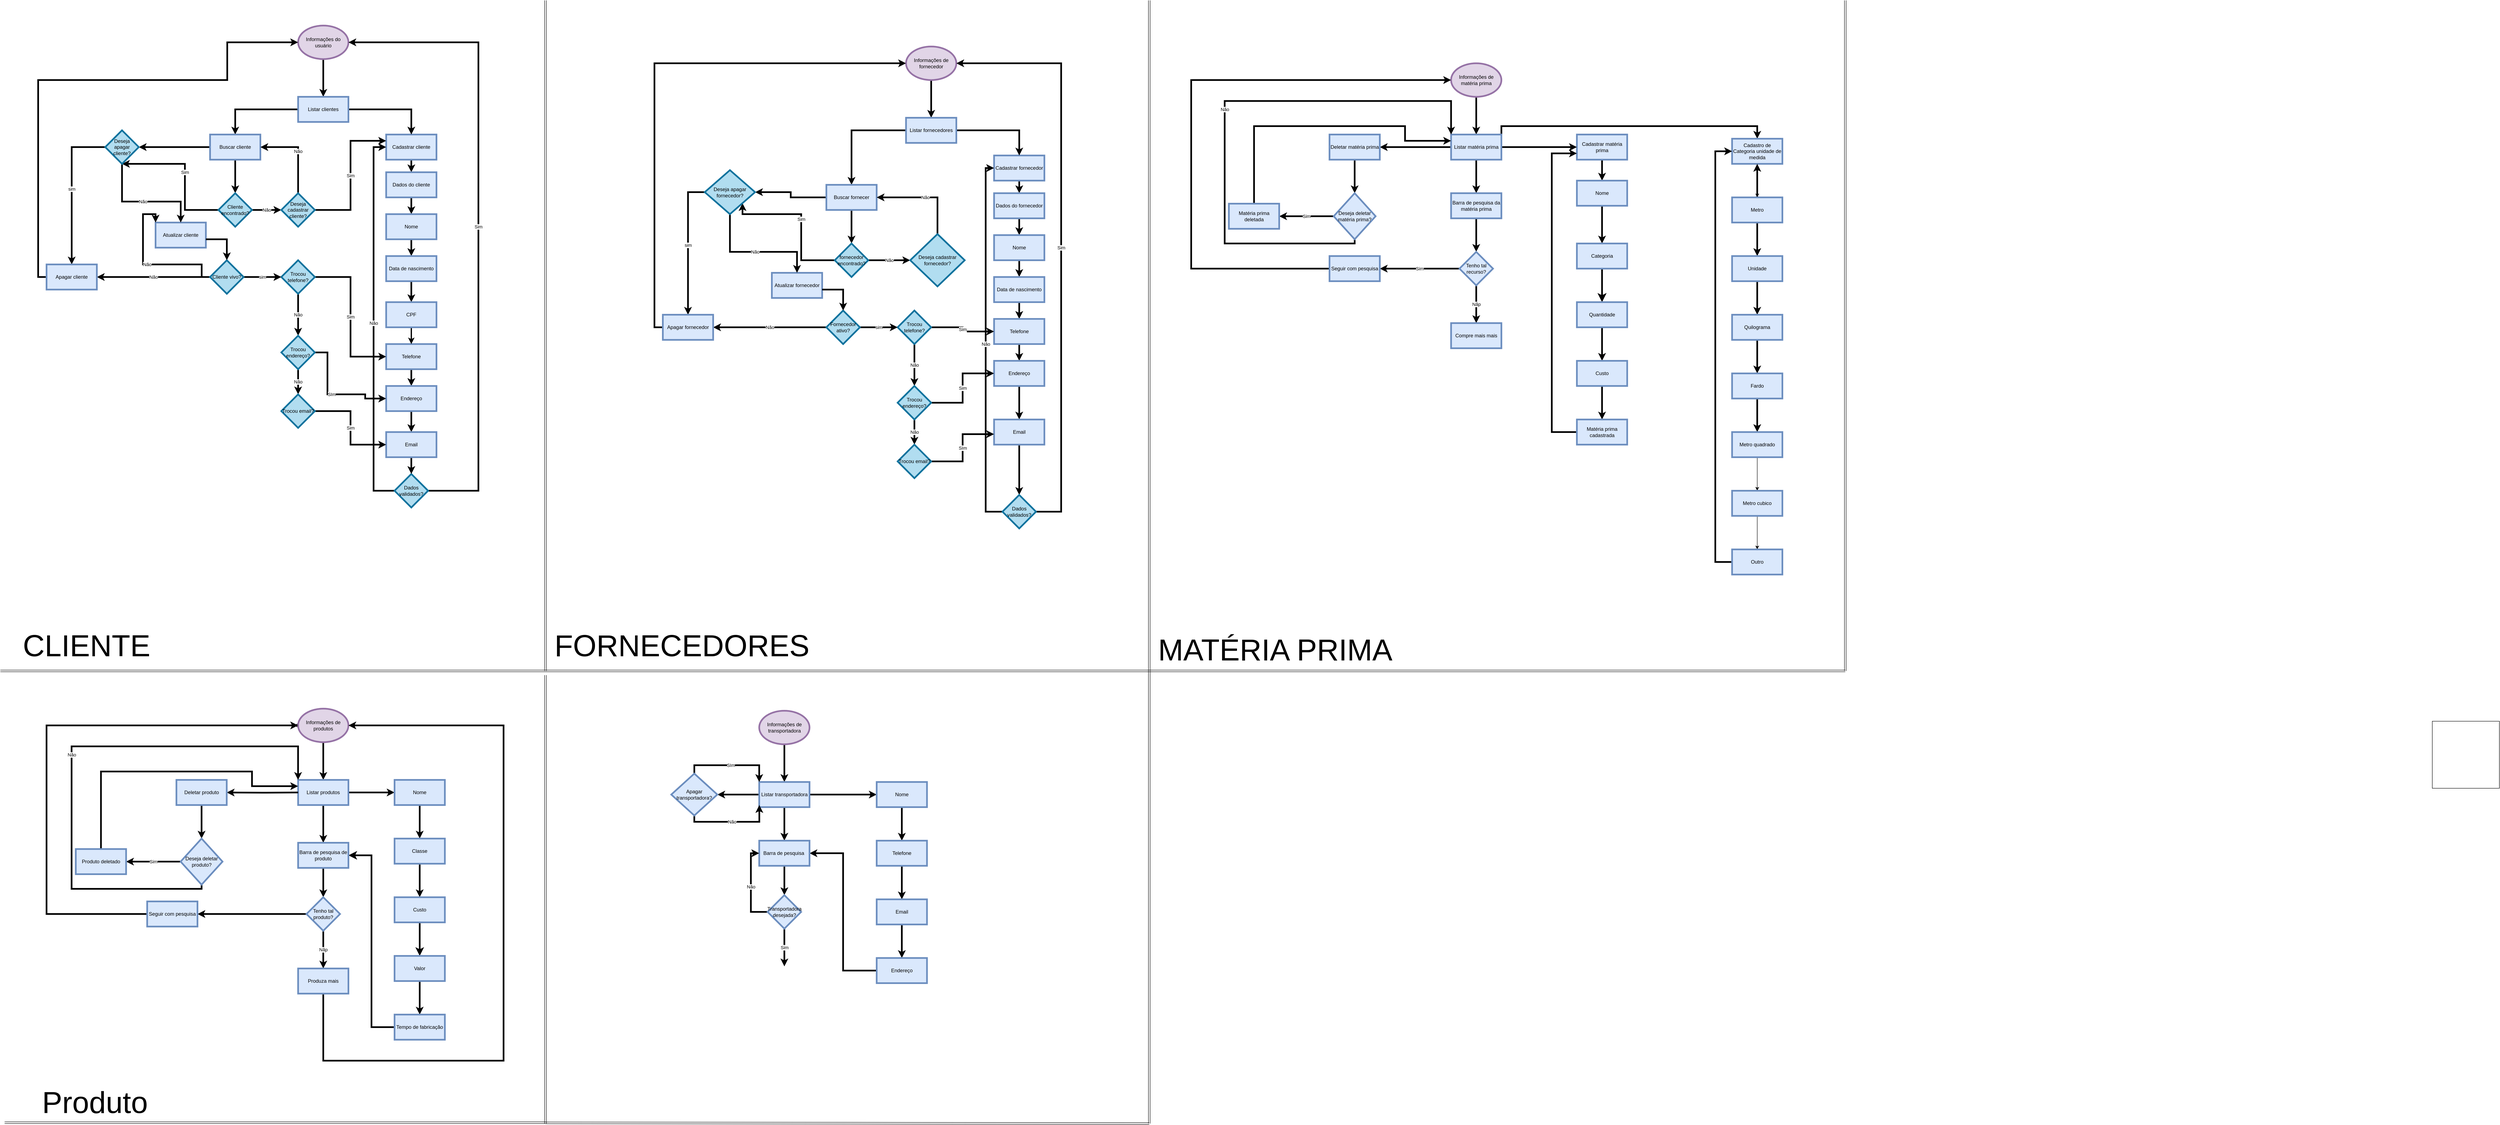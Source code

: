 <mxfile version="24.4.13" type="device">
  <diagram name="Página-1" id="EUpcBxGOUqpETR9F9uDf">
    <mxGraphModel dx="10370" dy="5710" grid="1" gridSize="10" guides="1" tooltips="1" connect="1" arrows="1" fold="1" page="1" pageScale="1" pageWidth="1600" pageHeight="900" math="0" shadow="0">
      <root>
        <mxCell id="0" />
        <mxCell id="1" parent="0" />
        <mxCell id="CemlTMULlmYV_-oVux1v-20" value="" style="edgeStyle=orthogonalEdgeStyle;rounded=0;orthogonalLoop=1;jettySize=auto;html=1;strokeWidth=4;" parent="1" source="CemlTMULlmYV_-oVux1v-1" target="CemlTMULlmYV_-oVux1v-19" edge="1">
          <mxGeometry relative="1" as="geometry" />
        </mxCell>
        <mxCell id="CemlTMULlmYV_-oVux1v-1" value="Informações do usuário" style="ellipse;whiteSpace=wrap;html=1;strokeWidth=4;fillColor=#e1d5e7;strokeColor=#9673a6;" parent="1" vertex="1">
          <mxGeometry x="-2490" y="-1740" width="120" height="80" as="geometry" />
        </mxCell>
        <mxCell id="CemlTMULlmYV_-oVux1v-6" value="" style="edgeStyle=orthogonalEdgeStyle;rounded=0;orthogonalLoop=1;jettySize=auto;html=1;strokeWidth=4;" parent="1" source="CemlTMULlmYV_-oVux1v-3" target="CemlTMULlmYV_-oVux1v-5" edge="1">
          <mxGeometry relative="1" as="geometry" />
        </mxCell>
        <mxCell id="CemlTMULlmYV_-oVux1v-3" value="Cadastrar cliente" style="rounded=0;whiteSpace=wrap;html=1;strokeWidth=4;fillColor=#dae8fc;strokeColor=#6c8ebf;" parent="1" vertex="1">
          <mxGeometry x="-2280" y="-1480" width="120" height="60" as="geometry" />
        </mxCell>
        <mxCell id="CemlTMULlmYV_-oVux1v-8" value="" style="edgeStyle=orthogonalEdgeStyle;rounded=0;orthogonalLoop=1;jettySize=auto;html=1;strokeWidth=4;" parent="1" source="CemlTMULlmYV_-oVux1v-5" target="CemlTMULlmYV_-oVux1v-7" edge="1">
          <mxGeometry relative="1" as="geometry" />
        </mxCell>
        <mxCell id="CemlTMULlmYV_-oVux1v-5" value="Dados do cliente" style="whiteSpace=wrap;html=1;rounded=0;strokeWidth=4;fillColor=#dae8fc;strokeColor=#6c8ebf;" parent="1" vertex="1">
          <mxGeometry x="-2280" y="-1390" width="120" height="60" as="geometry" />
        </mxCell>
        <mxCell id="CemlTMULlmYV_-oVux1v-10" value="" style="edgeStyle=orthogonalEdgeStyle;rounded=0;orthogonalLoop=1;jettySize=auto;html=1;strokeWidth=4;" parent="1" source="CemlTMULlmYV_-oVux1v-7" target="CemlTMULlmYV_-oVux1v-9" edge="1">
          <mxGeometry relative="1" as="geometry" />
        </mxCell>
        <mxCell id="CemlTMULlmYV_-oVux1v-7" value="Nome" style="whiteSpace=wrap;html=1;rounded=0;strokeWidth=4;fillColor=#dae8fc;strokeColor=#6c8ebf;" parent="1" vertex="1">
          <mxGeometry x="-2280" y="-1290" width="120" height="60" as="geometry" />
        </mxCell>
        <mxCell id="CemlTMULlmYV_-oVux1v-12" value="" style="edgeStyle=orthogonalEdgeStyle;rounded=0;orthogonalLoop=1;jettySize=auto;html=1;strokeWidth=4;entryX=0.5;entryY=0;entryDx=0;entryDy=0;" parent="1" source="CemlTMULlmYV_-oVux1v-9" target="SpU1hAjLrxKGKZGO7UdS-1" edge="1">
          <mxGeometry relative="1" as="geometry">
            <mxPoint x="-2220" y="-1110" as="targetPoint" />
          </mxGeometry>
        </mxCell>
        <mxCell id="CemlTMULlmYV_-oVux1v-9" value="Data de nascimento" style="whiteSpace=wrap;html=1;rounded=0;strokeWidth=4;fillColor=#dae8fc;strokeColor=#6c8ebf;" parent="1" vertex="1">
          <mxGeometry x="-2280" y="-1190" width="120" height="60" as="geometry" />
        </mxCell>
        <mxCell id="CemlTMULlmYV_-oVux1v-16" value="" style="edgeStyle=orthogonalEdgeStyle;rounded=0;orthogonalLoop=1;jettySize=auto;html=1;strokeWidth=4;" parent="1" source="CemlTMULlmYV_-oVux1v-11" target="CemlTMULlmYV_-oVux1v-15" edge="1">
          <mxGeometry relative="1" as="geometry" />
        </mxCell>
        <mxCell id="CemlTMULlmYV_-oVux1v-11" value="Telefone" style="whiteSpace=wrap;html=1;rounded=0;strokeWidth=4;fillColor=#dae8fc;strokeColor=#6c8ebf;" parent="1" vertex="1">
          <mxGeometry x="-2280" y="-980" width="120" height="60" as="geometry" />
        </mxCell>
        <mxCell id="CemlTMULlmYV_-oVux1v-39" value="" style="edgeStyle=orthogonalEdgeStyle;rounded=0;orthogonalLoop=1;jettySize=auto;html=1;strokeWidth=4;" parent="1" source="CemlTMULlmYV_-oVux1v-15" target="CemlTMULlmYV_-oVux1v-38" edge="1">
          <mxGeometry relative="1" as="geometry" />
        </mxCell>
        <mxCell id="CemlTMULlmYV_-oVux1v-15" value="Endereço" style="whiteSpace=wrap;html=1;rounded=0;strokeWidth=4;fillColor=#dae8fc;strokeColor=#6c8ebf;" parent="1" vertex="1">
          <mxGeometry x="-2280" y="-880" width="120" height="60" as="geometry" />
        </mxCell>
        <mxCell id="CemlTMULlmYV_-oVux1v-21" style="edgeStyle=orthogonalEdgeStyle;rounded=0;orthogonalLoop=1;jettySize=auto;html=1;strokeWidth=4;" parent="1" source="CemlTMULlmYV_-oVux1v-19" target="CemlTMULlmYV_-oVux1v-3" edge="1">
          <mxGeometry relative="1" as="geometry" />
        </mxCell>
        <mxCell id="CemlTMULlmYV_-oVux1v-29" value="" style="edgeStyle=orthogonalEdgeStyle;rounded=0;orthogonalLoop=1;jettySize=auto;html=1;strokeWidth=4;" parent="1" source="CemlTMULlmYV_-oVux1v-19" target="CemlTMULlmYV_-oVux1v-28" edge="1">
          <mxGeometry relative="1" as="geometry" />
        </mxCell>
        <mxCell id="CemlTMULlmYV_-oVux1v-19" value="Listar clientes" style="whiteSpace=wrap;html=1;strokeWidth=4;fillColor=#dae8fc;strokeColor=#6c8ebf;" parent="1" vertex="1">
          <mxGeometry x="-2490" y="-1570" width="120" height="60" as="geometry" />
        </mxCell>
        <mxCell id="CemlTMULlmYV_-oVux1v-25" value="Sim" style="edgeStyle=orthogonalEdgeStyle;rounded=0;orthogonalLoop=1;jettySize=auto;html=1;exitX=1;exitY=0.5;exitDx=0;exitDy=0;entryX=1;entryY=0.5;entryDx=0;entryDy=0;strokeWidth=4;" parent="1" source="CemlTMULlmYV_-oVux1v-22" target="CemlTMULlmYV_-oVux1v-1" edge="1">
          <mxGeometry relative="1" as="geometry">
            <mxPoint x="-2210" y="-620" as="sourcePoint" />
            <mxPoint x="-2360" y="-1590" as="targetPoint" />
            <Array as="points">
              <mxPoint x="-2060" y="-630" />
              <mxPoint x="-2060" y="-1700" />
            </Array>
          </mxGeometry>
        </mxCell>
        <mxCell id="CemlTMULlmYV_-oVux1v-26" value="Não" style="edgeStyle=orthogonalEdgeStyle;rounded=0;orthogonalLoop=1;jettySize=auto;html=1;entryX=0;entryY=0.5;entryDx=0;entryDy=0;strokeWidth=4;" parent="1" source="CemlTMULlmYV_-oVux1v-22" target="CemlTMULlmYV_-oVux1v-3" edge="1">
          <mxGeometry relative="1" as="geometry">
            <Array as="points">
              <mxPoint x="-2310" y="-630" />
              <mxPoint x="-2310" y="-1450" />
            </Array>
          </mxGeometry>
        </mxCell>
        <mxCell id="CemlTMULlmYV_-oVux1v-22" value="Dados validados?" style="rhombus;whiteSpace=wrap;html=1;rounded=0;strokeWidth=4;fillColor=#b1ddf0;strokeColor=#10739e;" parent="1" vertex="1">
          <mxGeometry x="-2260" y="-670" width="80" height="80" as="geometry" />
        </mxCell>
        <mxCell id="CemlTMULlmYV_-oVux1v-31" value="" style="edgeStyle=orthogonalEdgeStyle;rounded=0;orthogonalLoop=1;jettySize=auto;html=1;strokeWidth=4;" parent="1" source="CemlTMULlmYV_-oVux1v-28" target="CemlTMULlmYV_-oVux1v-30" edge="1">
          <mxGeometry relative="1" as="geometry" />
        </mxCell>
        <mxCell id="4PaOuzGXjHupEkJELav9-7" value="sim" style="edgeStyle=orthogonalEdgeStyle;rounded=0;orthogonalLoop=1;jettySize=auto;html=1;entryX=0.5;entryY=0;entryDx=0;entryDy=0;exitX=0;exitY=0.5;exitDx=0;exitDy=0;strokeWidth=4;" parent="1" source="4PaOuzGXjHupEkJELav9-10" target="4PaOuzGXjHupEkJELav9-5" edge="1">
          <mxGeometry relative="1" as="geometry">
            <mxPoint x="-2760" y="-1450" as="sourcePoint" />
          </mxGeometry>
        </mxCell>
        <mxCell id="4PaOuzGXjHupEkJELav9-11" value="" style="edgeStyle=orthogonalEdgeStyle;rounded=0;orthogonalLoop=1;jettySize=auto;html=1;strokeWidth=4;" parent="1" source="CemlTMULlmYV_-oVux1v-28" target="4PaOuzGXjHupEkJELav9-10" edge="1">
          <mxGeometry relative="1" as="geometry" />
        </mxCell>
        <mxCell id="CemlTMULlmYV_-oVux1v-28" value="Buscar cliente" style="whiteSpace=wrap;html=1;strokeWidth=4;fillColor=#dae8fc;strokeColor=#6c8ebf;" parent="1" vertex="1">
          <mxGeometry x="-2700" y="-1480" width="120" height="60" as="geometry" />
        </mxCell>
        <mxCell id="CemlTMULlmYV_-oVux1v-33" value="Não" style="edgeStyle=orthogonalEdgeStyle;rounded=0;orthogonalLoop=1;jettySize=auto;html=1;strokeWidth=4;" parent="1" source="CemlTMULlmYV_-oVux1v-30" target="CemlTMULlmYV_-oVux1v-32" edge="1">
          <mxGeometry relative="1" as="geometry" />
        </mxCell>
        <mxCell id="CemlTMULlmYV_-oVux1v-37" value="Sim" style="edgeStyle=orthogonalEdgeStyle;rounded=0;orthogonalLoop=1;jettySize=auto;html=1;entryX=0.5;entryY=1;entryDx=0;entryDy=0;strokeWidth=4;" parent="1" source="CemlTMULlmYV_-oVux1v-30" target="4PaOuzGXjHupEkJELav9-10" edge="1">
          <mxGeometry relative="1" as="geometry">
            <Array as="points">
              <mxPoint x="-2760" y="-1300" />
              <mxPoint x="-2760" y="-1410" />
            </Array>
          </mxGeometry>
        </mxCell>
        <mxCell id="CemlTMULlmYV_-oVux1v-30" value="Cliente encontrado?" style="rhombus;whiteSpace=wrap;html=1;strokeWidth=4;fillColor=#b1ddf0;strokeColor=#10739e;" parent="1" vertex="1">
          <mxGeometry x="-2680" y="-1340" width="80" height="80" as="geometry" />
        </mxCell>
        <mxCell id="CemlTMULlmYV_-oVux1v-34" value="Sim" style="edgeStyle=orthogonalEdgeStyle;rounded=0;orthogonalLoop=1;jettySize=auto;html=1;entryX=0;entryY=0.25;entryDx=0;entryDy=0;strokeWidth=4;" parent="1" source="CemlTMULlmYV_-oVux1v-32" target="CemlTMULlmYV_-oVux1v-3" edge="1">
          <mxGeometry relative="1" as="geometry" />
        </mxCell>
        <mxCell id="CemlTMULlmYV_-oVux1v-35" value="Não" style="edgeStyle=orthogonalEdgeStyle;rounded=0;orthogonalLoop=1;jettySize=auto;html=1;entryX=1;entryY=0.5;entryDx=0;entryDy=0;strokeWidth=4;" parent="1" source="CemlTMULlmYV_-oVux1v-32" target="CemlTMULlmYV_-oVux1v-28" edge="1">
          <mxGeometry relative="1" as="geometry">
            <Array as="points">
              <mxPoint x="-2490" y="-1450" />
            </Array>
          </mxGeometry>
        </mxCell>
        <mxCell id="CemlTMULlmYV_-oVux1v-32" value="Deseja cadastrar cliente?" style="rhombus;whiteSpace=wrap;html=1;strokeWidth=4;fillColor=#b1ddf0;strokeColor=#10739e;" parent="1" vertex="1">
          <mxGeometry x="-2530" y="-1340" width="80" height="80" as="geometry" />
        </mxCell>
        <mxCell id="CemlTMULlmYV_-oVux1v-36" value="Atualizar cliente" style="whiteSpace=wrap;html=1;strokeWidth=4;fillColor=#dae8fc;strokeColor=#6c8ebf;" parent="1" vertex="1">
          <mxGeometry x="-2830" y="-1270" width="120" height="60" as="geometry" />
        </mxCell>
        <mxCell id="CemlTMULlmYV_-oVux1v-40" style="edgeStyle=orthogonalEdgeStyle;rounded=0;orthogonalLoop=1;jettySize=auto;html=1;strokeWidth=4;" parent="1" source="CemlTMULlmYV_-oVux1v-38" target="CemlTMULlmYV_-oVux1v-22" edge="1">
          <mxGeometry relative="1" as="geometry" />
        </mxCell>
        <mxCell id="CemlTMULlmYV_-oVux1v-38" value="Email" style="whiteSpace=wrap;html=1;rounded=0;strokeWidth=4;fillColor=#dae8fc;strokeColor=#6c8ebf;" parent="1" vertex="1">
          <mxGeometry x="-2280" y="-770" width="120" height="60" as="geometry" />
        </mxCell>
        <mxCell id="CemlTMULlmYV_-oVux1v-43" value="Sim" style="edgeStyle=orthogonalEdgeStyle;rounded=0;orthogonalLoop=1;jettySize=auto;html=1;entryX=0;entryY=0.5;entryDx=0;entryDy=0;strokeWidth=4;" parent="1" source="CemlTMULlmYV_-oVux1v-41" target="CemlTMULlmYV_-oVux1v-11" edge="1">
          <mxGeometry relative="1" as="geometry" />
        </mxCell>
        <mxCell id="CemlTMULlmYV_-oVux1v-51" value="Não" style="edgeStyle=orthogonalEdgeStyle;rounded=0;orthogonalLoop=1;jettySize=auto;html=1;strokeWidth=4;" parent="1" source="CemlTMULlmYV_-oVux1v-41" target="CemlTMULlmYV_-oVux1v-50" edge="1">
          <mxGeometry relative="1" as="geometry" />
        </mxCell>
        <mxCell id="CemlTMULlmYV_-oVux1v-41" value="Trocou telefone?" style="rhombus;whiteSpace=wrap;html=1;strokeWidth=4;fillColor=#b1ddf0;strokeColor=#10739e;" parent="1" vertex="1">
          <mxGeometry x="-2530" y="-1180" width="80" height="80" as="geometry" />
        </mxCell>
        <mxCell id="4PaOuzGXjHupEkJELav9-2" value="sim" style="edgeStyle=orthogonalEdgeStyle;rounded=0;orthogonalLoop=1;jettySize=auto;html=1;entryX=0;entryY=0.5;entryDx=0;entryDy=0;strokeWidth=4;" parent="1" source="CemlTMULlmYV_-oVux1v-48" target="CemlTMULlmYV_-oVux1v-41" edge="1">
          <mxGeometry relative="1" as="geometry" />
        </mxCell>
        <mxCell id="4PaOuzGXjHupEkJELav9-4" value="Não" style="edgeStyle=orthogonalEdgeStyle;rounded=0;orthogonalLoop=1;jettySize=auto;html=1;entryX=1;entryY=0.5;entryDx=0;entryDy=0;strokeWidth=4;" parent="1" source="CemlTMULlmYV_-oVux1v-48" target="4PaOuzGXjHupEkJELav9-5" edge="1">
          <mxGeometry relative="1" as="geometry">
            <mxPoint x="-2660" y="-1020" as="targetPoint" />
          </mxGeometry>
        </mxCell>
        <mxCell id="kBrSuNyGH6U8LEwjODpL-74" value="Não" style="edgeStyle=orthogonalEdgeStyle;rounded=0;orthogonalLoop=1;jettySize=auto;html=1;entryX=0;entryY=0;entryDx=0;entryDy=0;strokeWidth=4;" parent="1" source="CemlTMULlmYV_-oVux1v-48" target="CemlTMULlmYV_-oVux1v-36" edge="1">
          <mxGeometry relative="1" as="geometry">
            <Array as="points">
              <mxPoint x="-2720" y="-1140" />
              <mxPoint x="-2720" y="-1170" />
              <mxPoint x="-2860" y="-1170" />
              <mxPoint x="-2860" y="-1290" />
              <mxPoint x="-2830" y="-1290" />
            </Array>
          </mxGeometry>
        </mxCell>
        <mxCell id="CemlTMULlmYV_-oVux1v-48" value="Cliente vivo?" style="rhombus;whiteSpace=wrap;html=1;strokeWidth=4;fillColor=#b1ddf0;strokeColor=#10739e;" parent="1" vertex="1">
          <mxGeometry x="-2700" y="-1180" width="80" height="80" as="geometry" />
        </mxCell>
        <mxCell id="CemlTMULlmYV_-oVux1v-53" value="Não" style="edgeStyle=orthogonalEdgeStyle;rounded=0;orthogonalLoop=1;jettySize=auto;html=1;strokeWidth=4;" parent="1" source="CemlTMULlmYV_-oVux1v-50" target="CemlTMULlmYV_-oVux1v-52" edge="1">
          <mxGeometry relative="1" as="geometry" />
        </mxCell>
        <mxCell id="CemlTMULlmYV_-oVux1v-54" value="SIm" style="edgeStyle=orthogonalEdgeStyle;rounded=0;orthogonalLoop=1;jettySize=auto;html=1;entryX=0;entryY=0.5;entryDx=0;entryDy=0;strokeWidth=4;" parent="1" source="CemlTMULlmYV_-oVux1v-50" target="CemlTMULlmYV_-oVux1v-15" edge="1">
          <mxGeometry relative="1" as="geometry">
            <Array as="points">
              <mxPoint x="-2420" y="-960" />
              <mxPoint x="-2420" y="-860" />
              <mxPoint x="-2330" y="-860" />
              <mxPoint x="-2330" y="-850" />
            </Array>
          </mxGeometry>
        </mxCell>
        <mxCell id="CemlTMULlmYV_-oVux1v-50" value="Trocou endereço?" style="rhombus;whiteSpace=wrap;html=1;strokeWidth=4;fillColor=#b1ddf0;strokeColor=#10739e;" parent="1" vertex="1">
          <mxGeometry x="-2530" y="-1000" width="80" height="80" as="geometry" />
        </mxCell>
        <mxCell id="CemlTMULlmYV_-oVux1v-55" value="Sim" style="edgeStyle=orthogonalEdgeStyle;rounded=0;orthogonalLoop=1;jettySize=auto;html=1;entryX=0;entryY=0.5;entryDx=0;entryDy=0;strokeWidth=4;" parent="1" source="CemlTMULlmYV_-oVux1v-52" target="CemlTMULlmYV_-oVux1v-38" edge="1">
          <mxGeometry relative="1" as="geometry" />
        </mxCell>
        <mxCell id="CemlTMULlmYV_-oVux1v-52" value="Trocou email?" style="rhombus;whiteSpace=wrap;html=1;strokeWidth=4;fillColor=#b1ddf0;strokeColor=#10739e;" parent="1" vertex="1">
          <mxGeometry x="-2530" y="-860" width="80" height="80" as="geometry" />
        </mxCell>
        <mxCell id="4PaOuzGXjHupEkJELav9-9" style="edgeStyle=orthogonalEdgeStyle;rounded=0;orthogonalLoop=1;jettySize=auto;html=1;exitX=0;exitY=0.5;exitDx=0;exitDy=0;entryX=0;entryY=0.5;entryDx=0;entryDy=0;strokeWidth=4;" parent="1" source="4PaOuzGXjHupEkJELav9-5" target="CemlTMULlmYV_-oVux1v-1" edge="1">
          <mxGeometry relative="1" as="geometry">
            <mxPoint x="-2660" y="-1580" as="targetPoint" />
            <Array as="points">
              <mxPoint x="-3110" y="-1140" />
              <mxPoint x="-3110" y="-1610" />
              <mxPoint x="-2659" y="-1610" />
              <mxPoint x="-2659" y="-1700" />
            </Array>
          </mxGeometry>
        </mxCell>
        <mxCell id="4PaOuzGXjHupEkJELav9-5" value="Apagar cliente" style="rounded=0;whiteSpace=wrap;html=1;strokeWidth=4;fillColor=#dae8fc;strokeColor=#6c8ebf;" parent="1" vertex="1">
          <mxGeometry x="-3090" y="-1170" width="120" height="60" as="geometry" />
        </mxCell>
        <mxCell id="4PaOuzGXjHupEkJELav9-8" style="edgeStyle=orthogonalEdgeStyle;rounded=0;orthogonalLoop=1;jettySize=auto;html=1;entryX=0.5;entryY=0;entryDx=0;entryDy=0;strokeWidth=4;" parent="1" source="CemlTMULlmYV_-oVux1v-36" target="CemlTMULlmYV_-oVux1v-48" edge="1">
          <mxGeometry relative="1" as="geometry">
            <Array as="points">
              <mxPoint x="-2660" y="-1230" />
            </Array>
          </mxGeometry>
        </mxCell>
        <mxCell id="4PaOuzGXjHupEkJELav9-16" value="Não" style="edgeStyle=orthogonalEdgeStyle;rounded=0;orthogonalLoop=1;jettySize=auto;html=1;entryX=0.5;entryY=0;entryDx=0;entryDy=0;strokeWidth=4;" parent="1" source="4PaOuzGXjHupEkJELav9-10" target="CemlTMULlmYV_-oVux1v-36" edge="1">
          <mxGeometry relative="1" as="geometry">
            <Array as="points">
              <mxPoint x="-2910" y="-1320" />
              <mxPoint x="-2770" y="-1320" />
            </Array>
          </mxGeometry>
        </mxCell>
        <mxCell id="4PaOuzGXjHupEkJELav9-10" value="Deseja apagar cliente?" style="rhombus;whiteSpace=wrap;html=1;strokeWidth=4;fillColor=#b1ddf0;strokeColor=#10739e;" parent="1" vertex="1">
          <mxGeometry x="-2950" y="-1490" width="80" height="80" as="geometry" />
        </mxCell>
        <mxCell id="_C0sPwC-U41lUc34VdJf-2" value="" style="whiteSpace=wrap;html=1;aspect=fixed;" parent="1" vertex="1">
          <mxGeometry x="2600" y="-80" width="160" height="160" as="geometry" />
        </mxCell>
        <mxCell id="_C0sPwC-U41lUc34VdJf-5" value="" style="shape=link;html=1;rounded=0;" parent="1" edge="1">
          <mxGeometry width="100" relative="1" as="geometry">
            <mxPoint x="-1900" y="-200" as="sourcePoint" />
            <mxPoint x="-1900" y="-1800" as="targetPoint" />
          </mxGeometry>
        </mxCell>
        <mxCell id="_C0sPwC-U41lUc34VdJf-7" value="" style="shape=link;html=1;rounded=0;" parent="1" edge="1">
          <mxGeometry width="100" relative="1" as="geometry">
            <mxPoint x="-3200" y="-200" as="sourcePoint" />
            <mxPoint x="-1890" y="-200" as="targetPoint" />
          </mxGeometry>
        </mxCell>
        <mxCell id="kBrSuNyGH6U8LEwjODpL-21" style="edgeStyle=orthogonalEdgeStyle;rounded=0;orthogonalLoop=1;jettySize=auto;html=1;entryX=0.5;entryY=0;entryDx=0;entryDy=0;strokeWidth=4;" parent="1" source="_C0sPwC-U41lUc34VdJf-8" target="kBrSuNyGH6U8LEwjODpL-20" edge="1">
          <mxGeometry relative="1" as="geometry" />
        </mxCell>
        <mxCell id="_C0sPwC-U41lUc34VdJf-8" value="Informações de fornecedor" style="ellipse;whiteSpace=wrap;html=1;strokeWidth=4;fillColor=#e1d5e7;strokeColor=#9673a6;" parent="1" vertex="1">
          <mxGeometry x="-1040.14" y="-1690" width="120" height="80" as="geometry" />
        </mxCell>
        <mxCell id="kBrSuNyGH6U8LEwjODpL-1" value="" style="edgeStyle=orthogonalEdgeStyle;rounded=0;orthogonalLoop=1;jettySize=auto;html=1;strokeWidth=4;" parent="1" source="kBrSuNyGH6U8LEwjODpL-2" target="kBrSuNyGH6U8LEwjODpL-4" edge="1">
          <mxGeometry relative="1" as="geometry" />
        </mxCell>
        <mxCell id="kBrSuNyGH6U8LEwjODpL-2" value="Cadastrar fornecedor" style="rounded=0;whiteSpace=wrap;html=1;strokeWidth=4;fillColor=#dae8fc;strokeColor=#6c8ebf;" parent="1" vertex="1">
          <mxGeometry x="-830.14" y="-1430" width="120" height="60" as="geometry" />
        </mxCell>
        <mxCell id="kBrSuNyGH6U8LEwjODpL-3" value="" style="edgeStyle=orthogonalEdgeStyle;rounded=0;orthogonalLoop=1;jettySize=auto;html=1;strokeWidth=4;" parent="1" source="kBrSuNyGH6U8LEwjODpL-4" target="kBrSuNyGH6U8LEwjODpL-6" edge="1">
          <mxGeometry relative="1" as="geometry" />
        </mxCell>
        <mxCell id="kBrSuNyGH6U8LEwjODpL-4" value="Dados do fornecedor" style="whiteSpace=wrap;html=1;rounded=0;strokeWidth=4;fillColor=#dae8fc;strokeColor=#6c8ebf;" parent="1" vertex="1">
          <mxGeometry x="-830.14" y="-1340" width="120" height="60" as="geometry" />
        </mxCell>
        <mxCell id="kBrSuNyGH6U8LEwjODpL-5" value="" style="edgeStyle=orthogonalEdgeStyle;rounded=0;orthogonalLoop=1;jettySize=auto;html=1;strokeWidth=4;" parent="1" source="kBrSuNyGH6U8LEwjODpL-6" target="kBrSuNyGH6U8LEwjODpL-8" edge="1">
          <mxGeometry relative="1" as="geometry" />
        </mxCell>
        <mxCell id="kBrSuNyGH6U8LEwjODpL-6" value="Nome" style="whiteSpace=wrap;html=1;rounded=0;strokeWidth=4;fillColor=#dae8fc;strokeColor=#6c8ebf;" parent="1" vertex="1">
          <mxGeometry x="-830.14" y="-1240" width="120" height="60" as="geometry" />
        </mxCell>
        <mxCell id="kBrSuNyGH6U8LEwjODpL-7" value="" style="edgeStyle=orthogonalEdgeStyle;rounded=0;orthogonalLoop=1;jettySize=auto;html=1;strokeWidth=4;" parent="1" source="kBrSuNyGH6U8LEwjODpL-8" target="kBrSuNyGH6U8LEwjODpL-10" edge="1">
          <mxGeometry relative="1" as="geometry" />
        </mxCell>
        <mxCell id="kBrSuNyGH6U8LEwjODpL-8" value="Data de nascimento" style="whiteSpace=wrap;html=1;rounded=0;strokeWidth=4;fillColor=#dae8fc;strokeColor=#6c8ebf;" parent="1" vertex="1">
          <mxGeometry x="-830.14" y="-1140" width="120" height="60" as="geometry" />
        </mxCell>
        <mxCell id="kBrSuNyGH6U8LEwjODpL-9" value="" style="edgeStyle=orthogonalEdgeStyle;rounded=0;orthogonalLoop=1;jettySize=auto;html=1;strokeWidth=4;" parent="1" source="kBrSuNyGH6U8LEwjODpL-10" target="kBrSuNyGH6U8LEwjODpL-12" edge="1">
          <mxGeometry relative="1" as="geometry" />
        </mxCell>
        <mxCell id="kBrSuNyGH6U8LEwjODpL-10" value="Telefone" style="whiteSpace=wrap;html=1;rounded=0;strokeWidth=4;fillColor=#dae8fc;strokeColor=#6c8ebf;" parent="1" vertex="1">
          <mxGeometry x="-830.14" y="-1040" width="120" height="60" as="geometry" />
        </mxCell>
        <mxCell id="kBrSuNyGH6U8LEwjODpL-11" value="" style="edgeStyle=orthogonalEdgeStyle;rounded=0;orthogonalLoop=1;jettySize=auto;html=1;strokeWidth=4;" parent="1" source="kBrSuNyGH6U8LEwjODpL-12" target="kBrSuNyGH6U8LEwjODpL-16" edge="1">
          <mxGeometry relative="1" as="geometry" />
        </mxCell>
        <mxCell id="kBrSuNyGH6U8LEwjODpL-12" value="Endereço" style="whiteSpace=wrap;html=1;rounded=0;strokeWidth=4;fillColor=#dae8fc;strokeColor=#6c8ebf;" parent="1" vertex="1">
          <mxGeometry x="-830.14" y="-940" width="120" height="60" as="geometry" />
        </mxCell>
        <mxCell id="kBrSuNyGH6U8LEwjODpL-13" style="edgeStyle=orthogonalEdgeStyle;rounded=0;orthogonalLoop=1;jettySize=auto;html=1;exitX=1;exitY=0.5;exitDx=0;exitDy=0;strokeWidth=4;" parent="1" source="kBrSuNyGH6U8LEwjODpL-20" target="kBrSuNyGH6U8LEwjODpL-2" edge="1">
          <mxGeometry relative="1" as="geometry">
            <mxPoint x="-920.14" y="-1670" as="sourcePoint" />
          </mxGeometry>
        </mxCell>
        <mxCell id="kBrSuNyGH6U8LEwjODpL-15" style="edgeStyle=orthogonalEdgeStyle;rounded=0;orthogonalLoop=1;jettySize=auto;html=1;entryX=0.5;entryY=0;entryDx=0;entryDy=0;strokeWidth=4;" parent="1" source="kBrSuNyGH6U8LEwjODpL-16" target="kBrSuNyGH6U8LEwjODpL-22" edge="1">
          <mxGeometry relative="1" as="geometry">
            <mxPoint x="-770.14" y="-685" as="targetPoint" />
          </mxGeometry>
        </mxCell>
        <mxCell id="kBrSuNyGH6U8LEwjODpL-16" value="Email" style="whiteSpace=wrap;html=1;rounded=0;strokeWidth=4;fillColor=#dae8fc;strokeColor=#6c8ebf;" parent="1" vertex="1">
          <mxGeometry x="-830.14" y="-800" width="120" height="60" as="geometry" />
        </mxCell>
        <mxCell id="kBrSuNyGH6U8LEwjODpL-69" style="edgeStyle=orthogonalEdgeStyle;rounded=0;orthogonalLoop=1;jettySize=auto;html=1;entryX=0.5;entryY=0;entryDx=0;entryDy=0;strokeWidth=4;" parent="1" source="kBrSuNyGH6U8LEwjODpL-20" target="kBrSuNyGH6U8LEwjODpL-50" edge="1">
          <mxGeometry relative="1" as="geometry" />
        </mxCell>
        <mxCell id="kBrSuNyGH6U8LEwjODpL-20" value="Listar fornecedores" style="whiteSpace=wrap;html=1;strokeWidth=4;fillColor=#dae8fc;strokeColor=#6c8ebf;" parent="1" vertex="1">
          <mxGeometry x="-1040.14" y="-1520" width="120" height="60" as="geometry" />
        </mxCell>
        <mxCell id="kBrSuNyGH6U8LEwjODpL-23" value="Sim" style="edgeStyle=orthogonalEdgeStyle;rounded=0;orthogonalLoop=1;jettySize=auto;html=1;entryX=1;entryY=0.5;entryDx=0;entryDy=0;strokeWidth=4;" parent="1" source="kBrSuNyGH6U8LEwjODpL-22" target="_C0sPwC-U41lUc34VdJf-8" edge="1">
          <mxGeometry relative="1" as="geometry">
            <Array as="points">
              <mxPoint x="-670.14" y="-580" />
              <mxPoint x="-670.14" y="-1650" />
            </Array>
          </mxGeometry>
        </mxCell>
        <mxCell id="kBrSuNyGH6U8LEwjODpL-24" value="Não" style="edgeStyle=orthogonalEdgeStyle;rounded=0;orthogonalLoop=1;jettySize=auto;html=1;entryX=0;entryY=0.5;entryDx=0;entryDy=0;strokeWidth=4;" parent="1" source="kBrSuNyGH6U8LEwjODpL-22" target="kBrSuNyGH6U8LEwjODpL-2" edge="1">
          <mxGeometry relative="1" as="geometry">
            <Array as="points">
              <mxPoint x="-850.14" y="-580" />
              <mxPoint x="-850.14" y="-1400" />
            </Array>
          </mxGeometry>
        </mxCell>
        <mxCell id="kBrSuNyGH6U8LEwjODpL-22" value="Dados validados?" style="rhombus;whiteSpace=wrap;html=1;rounded=0;strokeWidth=4;fillColor=#b1ddf0;strokeColor=#10739e;" parent="1" vertex="1">
          <mxGeometry x="-810.14" y="-620" width="80" height="80" as="geometry" />
        </mxCell>
        <mxCell id="kBrSuNyGH6U8LEwjODpL-47" value="" style="edgeStyle=orthogonalEdgeStyle;rounded=0;orthogonalLoop=1;jettySize=auto;html=1;strokeWidth=4;" parent="1" source="kBrSuNyGH6U8LEwjODpL-50" target="kBrSuNyGH6U8LEwjODpL-53" edge="1">
          <mxGeometry relative="1" as="geometry" />
        </mxCell>
        <mxCell id="kBrSuNyGH6U8LEwjODpL-48" value="sim" style="edgeStyle=orthogonalEdgeStyle;rounded=0;orthogonalLoop=1;jettySize=auto;html=1;entryX=0.5;entryY=0;entryDx=0;entryDy=0;exitX=0;exitY=0.5;exitDx=0;exitDy=0;strokeWidth=4;" parent="1" source="kBrSuNyGH6U8LEwjODpL-68" target="kBrSuNyGH6U8LEwjODpL-65" edge="1">
          <mxGeometry relative="1" as="geometry">
            <mxPoint x="-1290.14" y="-1330" as="sourcePoint" />
          </mxGeometry>
        </mxCell>
        <mxCell id="kBrSuNyGH6U8LEwjODpL-49" value="" style="edgeStyle=orthogonalEdgeStyle;rounded=0;orthogonalLoop=1;jettySize=auto;html=1;strokeWidth=4;" parent="1" source="kBrSuNyGH6U8LEwjODpL-50" target="kBrSuNyGH6U8LEwjODpL-68" edge="1">
          <mxGeometry relative="1" as="geometry" />
        </mxCell>
        <mxCell id="kBrSuNyGH6U8LEwjODpL-50" value="Buscar fornecer" style="whiteSpace=wrap;html=1;strokeWidth=4;fillColor=#dae8fc;strokeColor=#6c8ebf;" parent="1" vertex="1">
          <mxGeometry x="-1230.14" y="-1360" width="120" height="60" as="geometry" />
        </mxCell>
        <mxCell id="kBrSuNyGH6U8LEwjODpL-51" value="Não" style="edgeStyle=orthogonalEdgeStyle;rounded=0;orthogonalLoop=1;jettySize=auto;html=1;strokeWidth=4;" parent="1" source="kBrSuNyGH6U8LEwjODpL-53" target="kBrSuNyGH6U8LEwjODpL-55" edge="1">
          <mxGeometry relative="1" as="geometry" />
        </mxCell>
        <mxCell id="kBrSuNyGH6U8LEwjODpL-52" value="Sim" style="edgeStyle=orthogonalEdgeStyle;rounded=0;orthogonalLoop=1;jettySize=auto;html=1;entryX=1;entryY=1;entryDx=0;entryDy=0;strokeWidth=4;" parent="1" source="kBrSuNyGH6U8LEwjODpL-53" target="kBrSuNyGH6U8LEwjODpL-68" edge="1">
          <mxGeometry relative="1" as="geometry">
            <Array as="points">
              <mxPoint x="-1290.14" y="-1180" />
              <mxPoint x="-1290.14" y="-1290" />
              <mxPoint x="-1430.14" y="-1290" />
            </Array>
          </mxGeometry>
        </mxCell>
        <mxCell id="kBrSuNyGH6U8LEwjODpL-53" value="fornecedor encontrado?" style="rhombus;whiteSpace=wrap;html=1;strokeWidth=4;fillColor=#b1ddf0;strokeColor=#10739e;" parent="1" vertex="1">
          <mxGeometry x="-1210.14" y="-1220" width="80" height="80" as="geometry" />
        </mxCell>
        <mxCell id="kBrSuNyGH6U8LEwjODpL-54" value="Não" style="edgeStyle=orthogonalEdgeStyle;rounded=0;orthogonalLoop=1;jettySize=auto;html=1;entryX=1;entryY=0.5;entryDx=0;entryDy=0;exitX=0.5;exitY=0;exitDx=0;exitDy=0;strokeWidth=4;" parent="1" source="kBrSuNyGH6U8LEwjODpL-55" target="kBrSuNyGH6U8LEwjODpL-50" edge="1">
          <mxGeometry relative="1" as="geometry">
            <Array as="points">
              <mxPoint x="-965.14" y="-1330" />
            </Array>
          </mxGeometry>
        </mxCell>
        <mxCell id="kBrSuNyGH6U8LEwjODpL-55" value="Deseja cadastrar fornecedor?" style="rhombus;whiteSpace=wrap;html=1;strokeWidth=4;fillColor=#b1ddf0;strokeColor=#10739e;" parent="1" vertex="1">
          <mxGeometry x="-1030.14" y="-1242.5" width="130" height="125" as="geometry" />
        </mxCell>
        <mxCell id="kBrSuNyGH6U8LEwjODpL-56" value="Atualizar fornecedor" style="whiteSpace=wrap;html=1;strokeWidth=4;fillColor=#dae8fc;strokeColor=#6c8ebf;" parent="1" vertex="1">
          <mxGeometry x="-1360.14" y="-1150" width="120" height="60" as="geometry" />
        </mxCell>
        <mxCell id="kBrSuNyGH6U8LEwjODpL-57" value="Não" style="edgeStyle=orthogonalEdgeStyle;rounded=0;orthogonalLoop=1;jettySize=auto;html=1;strokeWidth=4;" parent="1" source="kBrSuNyGH6U8LEwjODpL-58" target="kBrSuNyGH6U8LEwjODpL-63" edge="1">
          <mxGeometry relative="1" as="geometry" />
        </mxCell>
        <mxCell id="kBrSuNyGH6U8LEwjODpL-72" value="Sim" style="edgeStyle=orthogonalEdgeStyle;rounded=0;orthogonalLoop=1;jettySize=auto;html=1;strokeWidth=4;" parent="1" source="kBrSuNyGH6U8LEwjODpL-58" target="kBrSuNyGH6U8LEwjODpL-10" edge="1">
          <mxGeometry relative="1" as="geometry" />
        </mxCell>
        <mxCell id="kBrSuNyGH6U8LEwjODpL-58" value="Trocou telefone?" style="rhombus;whiteSpace=wrap;html=1;strokeWidth=4;fillColor=#b1ddf0;strokeColor=#10739e;" parent="1" vertex="1">
          <mxGeometry x="-1060.14" y="-1060" width="80" height="80" as="geometry" />
        </mxCell>
        <mxCell id="kBrSuNyGH6U8LEwjODpL-59" value="sim" style="edgeStyle=orthogonalEdgeStyle;rounded=0;orthogonalLoop=1;jettySize=auto;html=1;entryX=0;entryY=0.5;entryDx=0;entryDy=0;strokeWidth=4;" parent="1" source="kBrSuNyGH6U8LEwjODpL-61" target="kBrSuNyGH6U8LEwjODpL-58" edge="1">
          <mxGeometry relative="1" as="geometry" />
        </mxCell>
        <mxCell id="kBrSuNyGH6U8LEwjODpL-60" value="Não" style="edgeStyle=orthogonalEdgeStyle;rounded=0;orthogonalLoop=1;jettySize=auto;html=1;entryX=1;entryY=0.5;entryDx=0;entryDy=0;strokeWidth=4;" parent="1" source="kBrSuNyGH6U8LEwjODpL-61" target="kBrSuNyGH6U8LEwjODpL-65" edge="1">
          <mxGeometry relative="1" as="geometry">
            <mxPoint x="-1190.14" y="-900" as="targetPoint" />
          </mxGeometry>
        </mxCell>
        <mxCell id="kBrSuNyGH6U8LEwjODpL-61" value="Fornecedor ativo?" style="rhombus;whiteSpace=wrap;html=1;strokeWidth=4;fillColor=#b1ddf0;strokeColor=#10739e;" parent="1" vertex="1">
          <mxGeometry x="-1230.14" y="-1060" width="80" height="80" as="geometry" />
        </mxCell>
        <mxCell id="kBrSuNyGH6U8LEwjODpL-62" value="Não" style="edgeStyle=orthogonalEdgeStyle;rounded=0;orthogonalLoop=1;jettySize=auto;html=1;strokeWidth=4;" parent="1" source="kBrSuNyGH6U8LEwjODpL-63" target="kBrSuNyGH6U8LEwjODpL-64" edge="1">
          <mxGeometry relative="1" as="geometry" />
        </mxCell>
        <mxCell id="kBrSuNyGH6U8LEwjODpL-71" value="Sim" style="edgeStyle=orthogonalEdgeStyle;rounded=0;orthogonalLoop=1;jettySize=auto;html=1;entryX=0;entryY=0.5;entryDx=0;entryDy=0;strokeWidth=4;" parent="1" source="kBrSuNyGH6U8LEwjODpL-63" target="kBrSuNyGH6U8LEwjODpL-12" edge="1">
          <mxGeometry relative="1" as="geometry" />
        </mxCell>
        <mxCell id="kBrSuNyGH6U8LEwjODpL-63" value="Trocou endereço?" style="rhombus;whiteSpace=wrap;html=1;strokeWidth=4;fillColor=#b1ddf0;strokeColor=#10739e;" parent="1" vertex="1">
          <mxGeometry x="-1060.14" y="-880" width="80" height="80" as="geometry" />
        </mxCell>
        <mxCell id="kBrSuNyGH6U8LEwjODpL-70" value="SIm" style="edgeStyle=orthogonalEdgeStyle;rounded=0;orthogonalLoop=1;jettySize=auto;html=1;entryX=0;entryY=0.583;entryDx=0;entryDy=0;entryPerimeter=0;strokeWidth=4;" parent="1" source="kBrSuNyGH6U8LEwjODpL-64" target="kBrSuNyGH6U8LEwjODpL-16" edge="1">
          <mxGeometry relative="1" as="geometry">
            <mxPoint x="-850.14" y="-765" as="targetPoint" />
          </mxGeometry>
        </mxCell>
        <mxCell id="kBrSuNyGH6U8LEwjODpL-64" value="Trocou email?" style="rhombus;whiteSpace=wrap;html=1;strokeWidth=4;fillColor=#b1ddf0;strokeColor=#10739e;" parent="1" vertex="1">
          <mxGeometry x="-1060.14" y="-740" width="80" height="80" as="geometry" />
        </mxCell>
        <mxCell id="kBrSuNyGH6U8LEwjODpL-76" style="edgeStyle=orthogonalEdgeStyle;rounded=0;orthogonalLoop=1;jettySize=auto;html=1;entryX=0;entryY=0.5;entryDx=0;entryDy=0;strokeWidth=4;" parent="1" source="kBrSuNyGH6U8LEwjODpL-65" target="_C0sPwC-U41lUc34VdJf-8" edge="1">
          <mxGeometry relative="1" as="geometry">
            <Array as="points">
              <mxPoint x="-1640.14" y="-1020" />
              <mxPoint x="-1640.14" y="-1650" />
            </Array>
          </mxGeometry>
        </mxCell>
        <mxCell id="kBrSuNyGH6U8LEwjODpL-65" value="Apagar fornecedor" style="rounded=0;whiteSpace=wrap;html=1;strokeWidth=4;fillColor=#dae8fc;strokeColor=#6c8ebf;" parent="1" vertex="1">
          <mxGeometry x="-1620.14" y="-1050" width="120" height="60" as="geometry" />
        </mxCell>
        <mxCell id="kBrSuNyGH6U8LEwjODpL-66" style="edgeStyle=orthogonalEdgeStyle;rounded=0;orthogonalLoop=1;jettySize=auto;html=1;entryX=0.5;entryY=0;entryDx=0;entryDy=0;strokeWidth=4;" parent="1" source="kBrSuNyGH6U8LEwjODpL-56" target="kBrSuNyGH6U8LEwjODpL-61" edge="1">
          <mxGeometry relative="1" as="geometry">
            <Array as="points">
              <mxPoint x="-1190.14" y="-1110" />
            </Array>
          </mxGeometry>
        </mxCell>
        <mxCell id="kBrSuNyGH6U8LEwjODpL-67" value="Não" style="edgeStyle=orthogonalEdgeStyle;rounded=0;orthogonalLoop=1;jettySize=auto;html=1;entryX=0.5;entryY=0;entryDx=0;entryDy=0;exitX=0.5;exitY=1;exitDx=0;exitDy=0;strokeWidth=4;" parent="1" source="kBrSuNyGH6U8LEwjODpL-68" target="kBrSuNyGH6U8LEwjODpL-56" edge="1">
          <mxGeometry relative="1" as="geometry">
            <Array as="points">
              <mxPoint x="-1460.14" y="-1200" />
              <mxPoint x="-1300.14" y="-1200" />
            </Array>
          </mxGeometry>
        </mxCell>
        <mxCell id="kBrSuNyGH6U8LEwjODpL-68" value="Deseja apagar fornecedor?" style="rhombus;whiteSpace=wrap;html=1;strokeWidth=4;fillColor=#b1ddf0;strokeColor=#10739e;" parent="1" vertex="1">
          <mxGeometry x="-1520.14" y="-1395" width="120" height="105" as="geometry" />
        </mxCell>
        <mxCell id="kBrSuNyGH6U8LEwjODpL-78" value="" style="shape=link;html=1;rounded=0;" parent="1" edge="1">
          <mxGeometry width="100" relative="1" as="geometry">
            <mxPoint x="-1900" y="-200" as="sourcePoint" />
            <mxPoint x="-460" y="-200" as="targetPoint" />
          </mxGeometry>
        </mxCell>
        <mxCell id="kBrSuNyGH6U8LEwjODpL-79" value="" style="shape=link;html=1;rounded=0;" parent="1" edge="1">
          <mxGeometry width="100" relative="1" as="geometry">
            <mxPoint x="-460" y="-200" as="sourcePoint" />
            <mxPoint x="-460" y="-1800" as="targetPoint" />
          </mxGeometry>
        </mxCell>
        <mxCell id="kBrSuNyGH6U8LEwjODpL-80" value="&lt;font style=&quot;font-size: 72px;&quot;&gt;CLIENTE&lt;/font&gt;" style="text;html=1;align=center;verticalAlign=middle;resizable=0;points=[];autosize=1;strokeColor=none;fillColor=none;" parent="1" vertex="1">
          <mxGeometry x="-3160" y="-310" width="330" height="100" as="geometry" />
        </mxCell>
        <mxCell id="kBrSuNyGH6U8LEwjODpL-81" value="&lt;span style=&quot;font-size: 72px;&quot;&gt;FORNECEDORES&lt;/span&gt;" style="text;html=1;align=center;verticalAlign=middle;resizable=0;points=[];autosize=1;strokeColor=none;fillColor=none;" parent="1" vertex="1">
          <mxGeometry x="-1890" y="-310" width="630" height="100" as="geometry" />
        </mxCell>
        <mxCell id="SpU1hAjLrxKGKZGO7UdS-2" style="edgeStyle=orthogonalEdgeStyle;rounded=0;orthogonalLoop=1;jettySize=auto;html=1;exitX=0.5;exitY=1;exitDx=0;exitDy=0;entryX=0.5;entryY=0;entryDx=0;entryDy=0;strokeWidth=3;" parent="1" source="SpU1hAjLrxKGKZGO7UdS-1" target="CemlTMULlmYV_-oVux1v-11" edge="1">
          <mxGeometry relative="1" as="geometry" />
        </mxCell>
        <mxCell id="SpU1hAjLrxKGKZGO7UdS-1" value="CPF" style="whiteSpace=wrap;html=1;rounded=0;strokeWidth=4;fillColor=#dae8fc;strokeColor=#6c8ebf;" parent="1" vertex="1">
          <mxGeometry x="-2280" y="-1080" width="120" height="60" as="geometry" />
        </mxCell>
        <mxCell id="m76DRiM4VOZJg0C9fPhc-106" value="" style="edgeStyle=orthogonalEdgeStyle;rounded=0;orthogonalLoop=1;jettySize=auto;html=1;strokeWidth=4;" edge="1" parent="1" source="m76DRiM4VOZJg0C9fPhc-50" target="m76DRiM4VOZJg0C9fPhc-105">
          <mxGeometry relative="1" as="geometry" />
        </mxCell>
        <mxCell id="m76DRiM4VOZJg0C9fPhc-50" value="Informações de matéria prima" style="ellipse;whiteSpace=wrap;html=1;strokeWidth=4;fillColor=#e1d5e7;strokeColor=#9673a6;" vertex="1" parent="1">
          <mxGeometry x="259.83" y="-1650" width="120" height="80" as="geometry" />
        </mxCell>
        <mxCell id="m76DRiM4VOZJg0C9fPhc-98" value="" style="edgeStyle=orthogonalEdgeStyle;rounded=0;orthogonalLoop=1;jettySize=auto;html=1;strokeWidth=4;" edge="1" parent="1" source="m76DRiM4VOZJg0C9fPhc-67" target="m76DRiM4VOZJg0C9fPhc-97">
          <mxGeometry relative="1" as="geometry" />
        </mxCell>
        <mxCell id="m76DRiM4VOZJg0C9fPhc-67" value="Cadastrar matéria prima" style="whiteSpace=wrap;html=1;strokeWidth=4;fillColor=#dae8fc;strokeColor=#6c8ebf;" vertex="1" parent="1">
          <mxGeometry x="559.86" y="-1480" width="120" height="60" as="geometry" />
        </mxCell>
        <mxCell id="m76DRiM4VOZJg0C9fPhc-100" value="" style="edgeStyle=orthogonalEdgeStyle;rounded=0;orthogonalLoop=1;jettySize=auto;html=1;strokeWidth=4;" edge="1" parent="1" source="m76DRiM4VOZJg0C9fPhc-97" target="m76DRiM4VOZJg0C9fPhc-99">
          <mxGeometry relative="1" as="geometry" />
        </mxCell>
        <mxCell id="m76DRiM4VOZJg0C9fPhc-97" value="Nome" style="whiteSpace=wrap;html=1;fillColor=#dae8fc;strokeColor=#6c8ebf;strokeWidth=4;" vertex="1" parent="1">
          <mxGeometry x="559.86" y="-1370" width="120" height="60" as="geometry" />
        </mxCell>
        <mxCell id="m76DRiM4VOZJg0C9fPhc-102" value="" style="edgeStyle=orthogonalEdgeStyle;rounded=0;orthogonalLoop=1;jettySize=auto;html=1;endSize=9;strokeWidth=4;" edge="1" parent="1" source="m76DRiM4VOZJg0C9fPhc-99" target="m76DRiM4VOZJg0C9fPhc-101">
          <mxGeometry relative="1" as="geometry" />
        </mxCell>
        <mxCell id="m76DRiM4VOZJg0C9fPhc-99" value="Categoria" style="whiteSpace=wrap;html=1;fillColor=#dae8fc;strokeColor=#6c8ebf;strokeWidth=4;" vertex="1" parent="1">
          <mxGeometry x="559.86" y="-1220" width="120" height="60" as="geometry" />
        </mxCell>
        <mxCell id="m76DRiM4VOZJg0C9fPhc-104" value="" style="edgeStyle=orthogonalEdgeStyle;rounded=0;orthogonalLoop=1;jettySize=auto;html=1;strokeWidth=4;" edge="1" parent="1" source="m76DRiM4VOZJg0C9fPhc-101" target="m76DRiM4VOZJg0C9fPhc-103">
          <mxGeometry relative="1" as="geometry" />
        </mxCell>
        <mxCell id="m76DRiM4VOZJg0C9fPhc-101" value="Quantidade" style="whiteSpace=wrap;html=1;fillColor=#dae8fc;strokeColor=#6c8ebf;strokeWidth=4;" vertex="1" parent="1">
          <mxGeometry x="559.86" y="-1080" width="120" height="60" as="geometry" />
        </mxCell>
        <mxCell id="m76DRiM4VOZJg0C9fPhc-118" value="" style="edgeStyle=orthogonalEdgeStyle;rounded=0;orthogonalLoop=1;jettySize=auto;html=1;strokeWidth=4;" edge="1" parent="1" source="m76DRiM4VOZJg0C9fPhc-103" target="m76DRiM4VOZJg0C9fPhc-117">
          <mxGeometry relative="1" as="geometry" />
        </mxCell>
        <mxCell id="m76DRiM4VOZJg0C9fPhc-103" value="Custo" style="whiteSpace=wrap;html=1;fillColor=#dae8fc;strokeColor=#6c8ebf;strokeWidth=4;" vertex="1" parent="1">
          <mxGeometry x="559.86" y="-940" width="120" height="60" as="geometry" />
        </mxCell>
        <mxCell id="m76DRiM4VOZJg0C9fPhc-107" style="edgeStyle=orthogonalEdgeStyle;rounded=0;orthogonalLoop=1;jettySize=auto;html=1;entryX=0;entryY=0.5;entryDx=0;entryDy=0;strokeWidth=4;" edge="1" parent="1" source="m76DRiM4VOZJg0C9fPhc-105" target="m76DRiM4VOZJg0C9fPhc-67">
          <mxGeometry relative="1" as="geometry" />
        </mxCell>
        <mxCell id="m76DRiM4VOZJg0C9fPhc-109" value="" style="edgeStyle=orthogonalEdgeStyle;rounded=0;orthogonalLoop=1;jettySize=auto;html=1;strokeWidth=4;" edge="1" parent="1" source="m76DRiM4VOZJg0C9fPhc-105" target="m76DRiM4VOZJg0C9fPhc-108">
          <mxGeometry relative="1" as="geometry" />
        </mxCell>
        <mxCell id="m76DRiM4VOZJg0C9fPhc-121" value="" style="edgeStyle=orthogonalEdgeStyle;rounded=0;orthogonalLoop=1;jettySize=auto;html=1;strokeWidth=4;" edge="1" parent="1" source="m76DRiM4VOZJg0C9fPhc-105" target="m76DRiM4VOZJg0C9fPhc-120">
          <mxGeometry relative="1" as="geometry" />
        </mxCell>
        <mxCell id="m76DRiM4VOZJg0C9fPhc-215" style="edgeStyle=orthogonalEdgeStyle;rounded=0;orthogonalLoop=1;jettySize=auto;html=1;exitX=0;exitY=1;exitDx=0;exitDy=0;strokeWidth=4;" edge="1" parent="1" source="m76DRiM4VOZJg0C9fPhc-105">
          <mxGeometry relative="1" as="geometry">
            <mxPoint x="990" y="-1470" as="targetPoint" />
            <Array as="points">
              <mxPoint x="380" y="-1500" />
              <mxPoint x="990" y="-1500" />
            </Array>
          </mxGeometry>
        </mxCell>
        <mxCell id="m76DRiM4VOZJg0C9fPhc-105" value="Listar matéria prima" style="whiteSpace=wrap;html=1;fillColor=#dae8fc;strokeColor=#6c8ebf;strokeWidth=4;direction=west;" vertex="1" parent="1">
          <mxGeometry x="259.83" y="-1480" width="120" height="60" as="geometry" />
        </mxCell>
        <mxCell id="m76DRiM4VOZJg0C9fPhc-111" value="" style="edgeStyle=orthogonalEdgeStyle;rounded=0;orthogonalLoop=1;jettySize=auto;html=1;strokeWidth=4;" edge="1" parent="1" source="m76DRiM4VOZJg0C9fPhc-108" target="m76DRiM4VOZJg0C9fPhc-110">
          <mxGeometry relative="1" as="geometry" />
        </mxCell>
        <mxCell id="m76DRiM4VOZJg0C9fPhc-108" value="Deletar matéria prima" style="whiteSpace=wrap;html=1;fillColor=#dae8fc;strokeColor=#6c8ebf;strokeWidth=4;" vertex="1" parent="1">
          <mxGeometry x="-30.14" y="-1480" width="120" height="60" as="geometry" />
        </mxCell>
        <mxCell id="m76DRiM4VOZJg0C9fPhc-113" value="Sim" style="edgeStyle=orthogonalEdgeStyle;rounded=0;orthogonalLoop=1;jettySize=auto;html=1;strokeWidth=4;" edge="1" parent="1" source="m76DRiM4VOZJg0C9fPhc-110" target="m76DRiM4VOZJg0C9fPhc-112">
          <mxGeometry relative="1" as="geometry" />
        </mxCell>
        <mxCell id="m76DRiM4VOZJg0C9fPhc-116" value="Não" style="edgeStyle=orthogonalEdgeStyle;rounded=0;orthogonalLoop=1;jettySize=auto;html=1;strokeWidth=4;entryX=1;entryY=1;entryDx=0;entryDy=0;" edge="1" parent="1" source="m76DRiM4VOZJg0C9fPhc-110" target="m76DRiM4VOZJg0C9fPhc-105">
          <mxGeometry relative="1" as="geometry">
            <mxPoint x="29.865" y="-1125" as="targetPoint" />
            <Array as="points">
              <mxPoint x="29.86" y="-1220" />
              <mxPoint x="-280.14" y="-1220" />
              <mxPoint x="-280.14" y="-1560" />
              <mxPoint x="259.86" y="-1560" />
            </Array>
          </mxGeometry>
        </mxCell>
        <mxCell id="m76DRiM4VOZJg0C9fPhc-110" value="Deseja deletar matéria prima?" style="rhombus;whiteSpace=wrap;html=1;fillColor=#dae8fc;strokeColor=#6c8ebf;strokeWidth=4;" vertex="1" parent="1">
          <mxGeometry x="-20.12" y="-1340" width="99.97" height="110" as="geometry" />
        </mxCell>
        <mxCell id="m76DRiM4VOZJg0C9fPhc-114" style="edgeStyle=orthogonalEdgeStyle;rounded=0;orthogonalLoop=1;jettySize=auto;html=1;entryX=1;entryY=0.75;entryDx=0;entryDy=0;strokeWidth=4;" edge="1" parent="1" source="m76DRiM4VOZJg0C9fPhc-112" target="m76DRiM4VOZJg0C9fPhc-105">
          <mxGeometry relative="1" as="geometry">
            <Array as="points">
              <mxPoint x="-210" y="-1500" />
              <mxPoint x="150" y="-1500" />
              <mxPoint x="150" y="-1465" />
            </Array>
          </mxGeometry>
        </mxCell>
        <mxCell id="m76DRiM4VOZJg0C9fPhc-112" value="Matéria prima deletada" style="whiteSpace=wrap;html=1;fillColor=#dae8fc;strokeColor=#6c8ebf;strokeWidth=4;" vertex="1" parent="1">
          <mxGeometry x="-270.135" y="-1315" width="120" height="60" as="geometry" />
        </mxCell>
        <mxCell id="m76DRiM4VOZJg0C9fPhc-122" style="edgeStyle=orthogonalEdgeStyle;rounded=0;orthogonalLoop=1;jettySize=auto;html=1;entryX=0;entryY=0.75;entryDx=0;entryDy=0;strokeWidth=4;" edge="1" parent="1" source="m76DRiM4VOZJg0C9fPhc-117" target="m76DRiM4VOZJg0C9fPhc-67">
          <mxGeometry relative="1" as="geometry">
            <Array as="points">
              <mxPoint x="500" y="-770" />
              <mxPoint x="500" y="-1435" />
            </Array>
          </mxGeometry>
        </mxCell>
        <mxCell id="m76DRiM4VOZJg0C9fPhc-117" value="Matéria prima cadastrada" style="whiteSpace=wrap;html=1;fillColor=#dae8fc;strokeColor=#6c8ebf;strokeWidth=4;" vertex="1" parent="1">
          <mxGeometry x="559.86" y="-800" width="120" height="60" as="geometry" />
        </mxCell>
        <mxCell id="m76DRiM4VOZJg0C9fPhc-177" value="" style="edgeStyle=orthogonalEdgeStyle;rounded=0;orthogonalLoop=1;jettySize=auto;html=1;strokeWidth=4;" edge="1" parent="1" source="m76DRiM4VOZJg0C9fPhc-120" target="m76DRiM4VOZJg0C9fPhc-175">
          <mxGeometry relative="1" as="geometry" />
        </mxCell>
        <mxCell id="m76DRiM4VOZJg0C9fPhc-120" value="Barra de pesquisa da matéria prima" style="whiteSpace=wrap;html=1;fillColor=#dae8fc;strokeColor=#6c8ebf;strokeWidth=4;" vertex="1" parent="1">
          <mxGeometry x="259.83" y="-1340" width="120" height="60" as="geometry" />
        </mxCell>
        <mxCell id="m76DRiM4VOZJg0C9fPhc-123" value="" style="shape=link;html=1;rounded=0;" edge="1" parent="1">
          <mxGeometry width="100" relative="1" as="geometry">
            <mxPoint x="-460" y="-200" as="sourcePoint" />
            <mxPoint x="1200" y="-200" as="targetPoint" />
          </mxGeometry>
        </mxCell>
        <mxCell id="m76DRiM4VOZJg0C9fPhc-124" value="" style="shape=link;html=1;rounded=0;" edge="1" parent="1">
          <mxGeometry width="100" relative="1" as="geometry">
            <mxPoint x="1200" y="-200" as="sourcePoint" />
            <mxPoint x="1200" y="-1800" as="targetPoint" />
          </mxGeometry>
        </mxCell>
        <mxCell id="m76DRiM4VOZJg0C9fPhc-127" value="&lt;span style=&quot;font-size: 72px;&quot;&gt;MATÉRIA PRIMA&lt;/span&gt;" style="text;html=1;align=center;verticalAlign=middle;resizable=0;points=[];autosize=1;strokeColor=none;fillColor=none;" vertex="1" parent="1">
          <mxGeometry x="-450" y="-300" width="580" height="100" as="geometry" />
        </mxCell>
        <mxCell id="m76DRiM4VOZJg0C9fPhc-130" value="" style="edgeStyle=orthogonalEdgeStyle;rounded=0;orthogonalLoop=1;jettySize=auto;html=1;strokeWidth=4;" edge="1" parent="1" source="m76DRiM4VOZJg0C9fPhc-128" target="m76DRiM4VOZJg0C9fPhc-129">
          <mxGeometry relative="1" as="geometry" />
        </mxCell>
        <mxCell id="m76DRiM4VOZJg0C9fPhc-173" style="edgeStyle=orthogonalEdgeStyle;rounded=0;orthogonalLoop=1;jettySize=auto;html=1;exitX=0;exitY=0.5;exitDx=0;exitDy=0;" edge="1" parent="1" source="m76DRiM4VOZJg0C9fPhc-128">
          <mxGeometry relative="1" as="geometry">
            <mxPoint x="-2500" y="-69.857" as="targetPoint" />
          </mxGeometry>
        </mxCell>
        <mxCell id="m76DRiM4VOZJg0C9fPhc-128" value="Informações de produtos" style="ellipse;whiteSpace=wrap;html=1;strokeWidth=4;fillColor=#e1d5e7;strokeColor=#9673a6;" vertex="1" parent="1">
          <mxGeometry x="-2490" y="-110" width="120" height="80" as="geometry" />
        </mxCell>
        <mxCell id="m76DRiM4VOZJg0C9fPhc-132" value="" style="edgeStyle=orthogonalEdgeStyle;rounded=0;orthogonalLoop=1;jettySize=auto;html=1;strokeWidth=4;" edge="1" parent="1" source="m76DRiM4VOZJg0C9fPhc-129" target="m76DRiM4VOZJg0C9fPhc-131">
          <mxGeometry relative="1" as="geometry" />
        </mxCell>
        <mxCell id="m76DRiM4VOZJg0C9fPhc-151" style="edgeStyle=orthogonalEdgeStyle;rounded=0;orthogonalLoop=1;jettySize=auto;html=1;entryX=0.5;entryY=0;entryDx=0;entryDy=0;strokeWidth=4;" edge="1" parent="1" source="m76DRiM4VOZJg0C9fPhc-129" target="m76DRiM4VOZJg0C9fPhc-149">
          <mxGeometry relative="1" as="geometry" />
        </mxCell>
        <mxCell id="m76DRiM4VOZJg0C9fPhc-129" value="Listar produtos" style="whiteSpace=wrap;html=1;fillColor=#dae8fc;strokeColor=#6c8ebf;strokeWidth=4;" vertex="1" parent="1">
          <mxGeometry x="-2490" y="60" width="120" height="60" as="geometry" />
        </mxCell>
        <mxCell id="m76DRiM4VOZJg0C9fPhc-134" value="" style="edgeStyle=orthogonalEdgeStyle;rounded=0;orthogonalLoop=1;jettySize=auto;html=1;strokeWidth=4;" edge="1" parent="1" source="m76DRiM4VOZJg0C9fPhc-131" target="m76DRiM4VOZJg0C9fPhc-133">
          <mxGeometry relative="1" as="geometry" />
        </mxCell>
        <mxCell id="m76DRiM4VOZJg0C9fPhc-131" value="Nome" style="whiteSpace=wrap;html=1;fillColor=#dae8fc;strokeColor=#6c8ebf;strokeWidth=4;" vertex="1" parent="1">
          <mxGeometry x="-2260" y="60" width="120" height="60" as="geometry" />
        </mxCell>
        <mxCell id="m76DRiM4VOZJg0C9fPhc-136" value="" style="edgeStyle=orthogonalEdgeStyle;rounded=0;orthogonalLoop=1;jettySize=auto;html=1;strokeWidth=4;" edge="1" parent="1" source="m76DRiM4VOZJg0C9fPhc-133" target="m76DRiM4VOZJg0C9fPhc-135">
          <mxGeometry relative="1" as="geometry" />
        </mxCell>
        <mxCell id="m76DRiM4VOZJg0C9fPhc-133" value="Classe" style="whiteSpace=wrap;html=1;fillColor=#dae8fc;strokeColor=#6c8ebf;strokeWidth=4;" vertex="1" parent="1">
          <mxGeometry x="-2260" y="200" width="120" height="60" as="geometry" />
        </mxCell>
        <mxCell id="m76DRiM4VOZJg0C9fPhc-138" value="" style="edgeStyle=orthogonalEdgeStyle;rounded=0;orthogonalLoop=1;jettySize=auto;html=1;endSize=8;strokeWidth=4;" edge="1" parent="1" source="m76DRiM4VOZJg0C9fPhc-135" target="m76DRiM4VOZJg0C9fPhc-137">
          <mxGeometry relative="1" as="geometry" />
        </mxCell>
        <mxCell id="m76DRiM4VOZJg0C9fPhc-135" value="Custo" style="whiteSpace=wrap;html=1;fillColor=#dae8fc;strokeColor=#6c8ebf;strokeWidth=4;" vertex="1" parent="1">
          <mxGeometry x="-2260" y="340" width="120" height="60" as="geometry" />
        </mxCell>
        <mxCell id="m76DRiM4VOZJg0C9fPhc-140" value="" style="edgeStyle=orthogonalEdgeStyle;rounded=0;orthogonalLoop=1;jettySize=auto;html=1;strokeWidth=4;" edge="1" parent="1" source="m76DRiM4VOZJg0C9fPhc-137" target="m76DRiM4VOZJg0C9fPhc-139">
          <mxGeometry relative="1" as="geometry" />
        </mxCell>
        <mxCell id="m76DRiM4VOZJg0C9fPhc-137" value="Valor" style="whiteSpace=wrap;html=1;fillColor=#dae8fc;strokeColor=#6c8ebf;strokeWidth=4;" vertex="1" parent="1">
          <mxGeometry x="-2260" y="480" width="120" height="60" as="geometry" />
        </mxCell>
        <mxCell id="m76DRiM4VOZJg0C9fPhc-160" style="edgeStyle=orthogonalEdgeStyle;rounded=0;orthogonalLoop=1;jettySize=auto;html=1;entryX=1;entryY=0.5;entryDx=0;entryDy=0;endSize=8;strokeWidth=4;" edge="1" parent="1" source="m76DRiM4VOZJg0C9fPhc-139" target="m76DRiM4VOZJg0C9fPhc-149">
          <mxGeometry relative="1" as="geometry" />
        </mxCell>
        <mxCell id="m76DRiM4VOZJg0C9fPhc-139" value="Tempo de fabricação" style="whiteSpace=wrap;html=1;fillColor=#dae8fc;strokeColor=#6c8ebf;strokeWidth=4;" vertex="1" parent="1">
          <mxGeometry x="-2260" y="620" width="120" height="60" as="geometry" />
        </mxCell>
        <mxCell id="m76DRiM4VOZJg0C9fPhc-141" value="" style="edgeStyle=orthogonalEdgeStyle;rounded=0;orthogonalLoop=1;jettySize=auto;html=1;strokeWidth=4;" edge="1" parent="1" target="m76DRiM4VOZJg0C9fPhc-143">
          <mxGeometry relative="1" as="geometry">
            <mxPoint x="-2490.11" y="90" as="sourcePoint" />
          </mxGeometry>
        </mxCell>
        <mxCell id="m76DRiM4VOZJg0C9fPhc-142" value="" style="edgeStyle=orthogonalEdgeStyle;rounded=0;orthogonalLoop=1;jettySize=auto;html=1;strokeWidth=4;" edge="1" parent="1" source="m76DRiM4VOZJg0C9fPhc-143" target="m76DRiM4VOZJg0C9fPhc-146">
          <mxGeometry relative="1" as="geometry" />
        </mxCell>
        <mxCell id="m76DRiM4VOZJg0C9fPhc-143" value="Deletar produto" style="whiteSpace=wrap;html=1;fillColor=#dae8fc;strokeColor=#6c8ebf;strokeWidth=4;" vertex="1" parent="1">
          <mxGeometry x="-2780.25" y="60" width="120" height="60" as="geometry" />
        </mxCell>
        <mxCell id="m76DRiM4VOZJg0C9fPhc-144" value="Sim" style="edgeStyle=orthogonalEdgeStyle;rounded=0;orthogonalLoop=1;jettySize=auto;html=1;strokeWidth=4;" edge="1" parent="1" source="m76DRiM4VOZJg0C9fPhc-146" target="m76DRiM4VOZJg0C9fPhc-148">
          <mxGeometry relative="1" as="geometry" />
        </mxCell>
        <mxCell id="m76DRiM4VOZJg0C9fPhc-145" value="Não" style="edgeStyle=orthogonalEdgeStyle;rounded=0;orthogonalLoop=1;jettySize=auto;html=1;strokeWidth=4;entryX=1;entryY=1;entryDx=0;entryDy=0;" edge="1" parent="1" source="m76DRiM4VOZJg0C9fPhc-146">
          <mxGeometry relative="1" as="geometry">
            <mxPoint x="-2490.11" y="60" as="targetPoint" />
            <Array as="points">
              <mxPoint x="-2720.25" y="320" />
              <mxPoint x="-3030.25" y="320" />
              <mxPoint x="-3030.25" y="-20" />
              <mxPoint x="-2490.25" y="-20" />
            </Array>
          </mxGeometry>
        </mxCell>
        <mxCell id="m76DRiM4VOZJg0C9fPhc-146" value="Deseja deletar produto?" style="rhombus;whiteSpace=wrap;html=1;fillColor=#dae8fc;strokeColor=#6c8ebf;strokeWidth=4;" vertex="1" parent="1">
          <mxGeometry x="-2770.23" y="200" width="99.97" height="110" as="geometry" />
        </mxCell>
        <mxCell id="m76DRiM4VOZJg0C9fPhc-147" style="edgeStyle=orthogonalEdgeStyle;rounded=0;orthogonalLoop=1;jettySize=auto;html=1;entryX=0;entryY=0.25;entryDx=0;entryDy=0;strokeWidth=4;" edge="1" parent="1" source="m76DRiM4VOZJg0C9fPhc-148" target="m76DRiM4VOZJg0C9fPhc-129">
          <mxGeometry relative="1" as="geometry">
            <Array as="points">
              <mxPoint x="-2960" y="40" />
              <mxPoint x="-2600" y="40" />
              <mxPoint x="-2600" y="75" />
            </Array>
          </mxGeometry>
        </mxCell>
        <mxCell id="m76DRiM4VOZJg0C9fPhc-148" value="Produto deletado" style="whiteSpace=wrap;html=1;fillColor=#dae8fc;strokeColor=#6c8ebf;strokeWidth=4;" vertex="1" parent="1">
          <mxGeometry x="-3020.245" y="225" width="120" height="60" as="geometry" />
        </mxCell>
        <mxCell id="m76DRiM4VOZJg0C9fPhc-157" value="" style="edgeStyle=orthogonalEdgeStyle;rounded=0;orthogonalLoop=1;jettySize=auto;html=1;strokeWidth=4;" edge="1" parent="1" source="m76DRiM4VOZJg0C9fPhc-149" target="m76DRiM4VOZJg0C9fPhc-156">
          <mxGeometry relative="1" as="geometry" />
        </mxCell>
        <mxCell id="m76DRiM4VOZJg0C9fPhc-149" value="Barra de pesquisa de produto" style="whiteSpace=wrap;html=1;fillColor=#dae8fc;strokeColor=#6c8ebf;strokeWidth=4;" vertex="1" parent="1">
          <mxGeometry x="-2490" y="210" width="120" height="60" as="geometry" />
        </mxCell>
        <mxCell id="m76DRiM4VOZJg0C9fPhc-152" value="&lt;span style=&quot;font-size: 72px;&quot;&gt;Produto&lt;/span&gt;" style="text;html=1;align=center;verticalAlign=middle;resizable=0;points=[];autosize=1;strokeColor=none;fillColor=none;" vertex="1" parent="1">
          <mxGeometry x="-3115" y="780" width="280" height="100" as="geometry" />
        </mxCell>
        <mxCell id="m76DRiM4VOZJg0C9fPhc-153" value="" style="shape=link;html=1;rounded=0;" edge="1" parent="1">
          <mxGeometry width="100" relative="1" as="geometry">
            <mxPoint x="-3190" y="878" as="sourcePoint" />
            <mxPoint x="-1900" y="878" as="targetPoint" />
          </mxGeometry>
        </mxCell>
        <mxCell id="m76DRiM4VOZJg0C9fPhc-155" value="" style="shape=link;html=1;rounded=0;" edge="1" parent="1">
          <mxGeometry width="100" relative="1" as="geometry">
            <mxPoint x="-1900" y="880" as="sourcePoint" />
            <mxPoint x="-1900" y="-190" as="targetPoint" />
          </mxGeometry>
        </mxCell>
        <mxCell id="m76DRiM4VOZJg0C9fPhc-162" value="Nãp" style="edgeStyle=orthogonalEdgeStyle;rounded=0;orthogonalLoop=1;jettySize=auto;html=1;strokeWidth=4;" edge="1" parent="1" source="m76DRiM4VOZJg0C9fPhc-156" target="m76DRiM4VOZJg0C9fPhc-161">
          <mxGeometry relative="1" as="geometry" />
        </mxCell>
        <mxCell id="m76DRiM4VOZJg0C9fPhc-168" value="" style="edgeStyle=orthogonalEdgeStyle;rounded=0;orthogonalLoop=1;jettySize=auto;html=1;strokeWidth=4;" edge="1" parent="1" source="m76DRiM4VOZJg0C9fPhc-156" target="m76DRiM4VOZJg0C9fPhc-167">
          <mxGeometry relative="1" as="geometry" />
        </mxCell>
        <mxCell id="m76DRiM4VOZJg0C9fPhc-156" value="Tenho tal produto?" style="rhombus;whiteSpace=wrap;html=1;fillColor=#dae8fc;strokeColor=#6c8ebf;strokeWidth=4;" vertex="1" parent="1">
          <mxGeometry x="-2470" y="340" width="80" height="80" as="geometry" />
        </mxCell>
        <mxCell id="m76DRiM4VOZJg0C9fPhc-169" style="edgeStyle=orthogonalEdgeStyle;rounded=0;orthogonalLoop=1;jettySize=auto;html=1;entryX=1;entryY=0.5;entryDx=0;entryDy=0;strokeWidth=4;" edge="1" parent="1" source="m76DRiM4VOZJg0C9fPhc-161" target="m76DRiM4VOZJg0C9fPhc-128">
          <mxGeometry relative="1" as="geometry">
            <Array as="points">
              <mxPoint x="-2430" y="730" />
              <mxPoint x="-2000" y="730" />
              <mxPoint x="-2000" y="-70" />
            </Array>
          </mxGeometry>
        </mxCell>
        <mxCell id="m76DRiM4VOZJg0C9fPhc-161" value="Produza mais" style="whiteSpace=wrap;html=1;fillColor=#dae8fc;strokeColor=#6c8ebf;strokeWidth=4;" vertex="1" parent="1">
          <mxGeometry x="-2490" y="510" width="120" height="60" as="geometry" />
        </mxCell>
        <mxCell id="m76DRiM4VOZJg0C9fPhc-172" style="edgeStyle=orthogonalEdgeStyle;rounded=0;orthogonalLoop=1;jettySize=auto;html=1;entryX=0;entryY=0.5;entryDx=0;entryDy=0;strokeWidth=4;" edge="1" parent="1" source="m76DRiM4VOZJg0C9fPhc-167" target="m76DRiM4VOZJg0C9fPhc-128">
          <mxGeometry relative="1" as="geometry">
            <mxPoint x="-2540" y="-60" as="targetPoint" />
            <Array as="points">
              <mxPoint x="-3090" y="380" />
              <mxPoint x="-3090" y="-70" />
            </Array>
          </mxGeometry>
        </mxCell>
        <mxCell id="m76DRiM4VOZJg0C9fPhc-167" value="Seguir com pesquisa" style="whiteSpace=wrap;html=1;fillColor=#dae8fc;strokeColor=#6c8ebf;strokeWidth=4;" vertex="1" parent="1">
          <mxGeometry x="-2850" y="350" width="120" height="60" as="geometry" />
        </mxCell>
        <mxCell id="m76DRiM4VOZJg0C9fPhc-174" value="Nãp" style="edgeStyle=orthogonalEdgeStyle;rounded=0;orthogonalLoop=1;jettySize=auto;html=1;strokeWidth=4;" edge="1" parent="1" source="m76DRiM4VOZJg0C9fPhc-175" target="m76DRiM4VOZJg0C9fPhc-176">
          <mxGeometry relative="1" as="geometry" />
        </mxCell>
        <mxCell id="m76DRiM4VOZJg0C9fPhc-179" value="Sim" style="edgeStyle=orthogonalEdgeStyle;rounded=0;orthogonalLoop=1;jettySize=auto;html=1;entryX=1;entryY=0.5;entryDx=0;entryDy=0;strokeWidth=4;" edge="1" parent="1" source="m76DRiM4VOZJg0C9fPhc-175" target="m76DRiM4VOZJg0C9fPhc-178">
          <mxGeometry relative="1" as="geometry" />
        </mxCell>
        <mxCell id="m76DRiM4VOZJg0C9fPhc-175" value="Tenho tal recurso?" style="rhombus;whiteSpace=wrap;html=1;fillColor=#dae8fc;strokeColor=#6c8ebf;strokeWidth=4;" vertex="1" parent="1">
          <mxGeometry x="279.83" y="-1200" width="80" height="80" as="geometry" />
        </mxCell>
        <mxCell id="m76DRiM4VOZJg0C9fPhc-176" value="Compre mais mais" style="whiteSpace=wrap;html=1;fillColor=#dae8fc;strokeColor=#6c8ebf;strokeWidth=4;" vertex="1" parent="1">
          <mxGeometry x="259.83" y="-1030" width="120" height="60" as="geometry" />
        </mxCell>
        <mxCell id="m76DRiM4VOZJg0C9fPhc-180" style="edgeStyle=orthogonalEdgeStyle;rounded=0;orthogonalLoop=1;jettySize=auto;html=1;entryX=0;entryY=0.5;entryDx=0;entryDy=0;strokeWidth=4;" edge="1" parent="1" source="m76DRiM4VOZJg0C9fPhc-178" target="m76DRiM4VOZJg0C9fPhc-50">
          <mxGeometry relative="1" as="geometry">
            <Array as="points">
              <mxPoint x="-360" y="-1160" />
              <mxPoint x="-360" y="-1610" />
            </Array>
          </mxGeometry>
        </mxCell>
        <mxCell id="m76DRiM4VOZJg0C9fPhc-178" value="Seguir com pesquisa" style="whiteSpace=wrap;html=1;fillColor=#dae8fc;strokeColor=#6c8ebf;strokeWidth=4;" vertex="1" parent="1">
          <mxGeometry x="-30.14" y="-1190" width="120" height="60" as="geometry" />
        </mxCell>
        <mxCell id="m76DRiM4VOZJg0C9fPhc-183" value="" style="edgeStyle=orthogonalEdgeStyle;rounded=0;orthogonalLoop=1;jettySize=auto;html=1;strokeWidth=4;" edge="1" parent="1" source="m76DRiM4VOZJg0C9fPhc-181" target="m76DRiM4VOZJg0C9fPhc-182">
          <mxGeometry relative="1" as="geometry" />
        </mxCell>
        <mxCell id="m76DRiM4VOZJg0C9fPhc-181" value="Informações de transportadora" style="ellipse;whiteSpace=wrap;html=1;strokeWidth=4;fillColor=#e1d5e7;strokeColor=#9673a6;" vertex="1" parent="1">
          <mxGeometry x="-1390.28" y="-105" width="120" height="80" as="geometry" />
        </mxCell>
        <mxCell id="m76DRiM4VOZJg0C9fPhc-185" value="" style="edgeStyle=orthogonalEdgeStyle;rounded=0;orthogonalLoop=1;jettySize=auto;html=1;strokeWidth=4;" edge="1" parent="1" source="m76DRiM4VOZJg0C9fPhc-182" target="m76DRiM4VOZJg0C9fPhc-184">
          <mxGeometry relative="1" as="geometry" />
        </mxCell>
        <mxCell id="m76DRiM4VOZJg0C9fPhc-197" value="" style="edgeStyle=orthogonalEdgeStyle;rounded=0;orthogonalLoop=1;jettySize=auto;html=1;strokeWidth=4;" edge="1" parent="1" source="m76DRiM4VOZJg0C9fPhc-182" target="m76DRiM4VOZJg0C9fPhc-196">
          <mxGeometry relative="1" as="geometry" />
        </mxCell>
        <mxCell id="m76DRiM4VOZJg0C9fPhc-202" value="" style="edgeStyle=orthogonalEdgeStyle;rounded=0;orthogonalLoop=1;jettySize=auto;html=1;strokeWidth=4;" edge="1" parent="1" source="m76DRiM4VOZJg0C9fPhc-182" target="m76DRiM4VOZJg0C9fPhc-201">
          <mxGeometry relative="1" as="geometry">
            <Array as="points">
              <mxPoint x="-1330" y="160" />
              <mxPoint x="-1330" y="160" />
            </Array>
          </mxGeometry>
        </mxCell>
        <mxCell id="m76DRiM4VOZJg0C9fPhc-182" value="Listar transportadora" style="whiteSpace=wrap;html=1;fillColor=#dae8fc;strokeColor=#6c8ebf;strokeWidth=4;" vertex="1" parent="1">
          <mxGeometry x="-1390.28" y="65" width="120" height="60" as="geometry" />
        </mxCell>
        <mxCell id="m76DRiM4VOZJg0C9fPhc-187" value="" style="edgeStyle=orthogonalEdgeStyle;rounded=0;orthogonalLoop=1;jettySize=auto;html=1;strokeWidth=4;" edge="1" parent="1" source="m76DRiM4VOZJg0C9fPhc-184" target="m76DRiM4VOZJg0C9fPhc-186">
          <mxGeometry relative="1" as="geometry" />
        </mxCell>
        <mxCell id="m76DRiM4VOZJg0C9fPhc-184" value="Nome" style="whiteSpace=wrap;html=1;fillColor=#dae8fc;strokeColor=#6c8ebf;strokeWidth=4;" vertex="1" parent="1">
          <mxGeometry x="-1110.14" y="65" width="120" height="60" as="geometry" />
        </mxCell>
        <mxCell id="m76DRiM4VOZJg0C9fPhc-189" value="" style="edgeStyle=orthogonalEdgeStyle;rounded=0;orthogonalLoop=1;jettySize=auto;html=1;strokeWidth=4;" edge="1" parent="1" source="m76DRiM4VOZJg0C9fPhc-186" target="m76DRiM4VOZJg0C9fPhc-188">
          <mxGeometry relative="1" as="geometry" />
        </mxCell>
        <mxCell id="m76DRiM4VOZJg0C9fPhc-186" value="Telefone" style="whiteSpace=wrap;html=1;fillColor=#dae8fc;strokeColor=#6c8ebf;strokeWidth=4;" vertex="1" parent="1">
          <mxGeometry x="-1110.14" y="205" width="120" height="60" as="geometry" />
        </mxCell>
        <mxCell id="m76DRiM4VOZJg0C9fPhc-191" value="" style="edgeStyle=orthogonalEdgeStyle;rounded=0;orthogonalLoop=1;jettySize=auto;html=1;strokeWidth=4;" edge="1" parent="1" source="m76DRiM4VOZJg0C9fPhc-188" target="m76DRiM4VOZJg0C9fPhc-190">
          <mxGeometry relative="1" as="geometry" />
        </mxCell>
        <mxCell id="m76DRiM4VOZJg0C9fPhc-188" value="Email" style="whiteSpace=wrap;html=1;fillColor=#dae8fc;strokeColor=#6c8ebf;strokeWidth=4;" vertex="1" parent="1">
          <mxGeometry x="-1110.14" y="345" width="120" height="60" as="geometry" />
        </mxCell>
        <mxCell id="m76DRiM4VOZJg0C9fPhc-203" style="edgeStyle=orthogonalEdgeStyle;rounded=0;orthogonalLoop=1;jettySize=auto;html=1;entryX=1;entryY=0.5;entryDx=0;entryDy=0;strokeWidth=4;" edge="1" parent="1" source="m76DRiM4VOZJg0C9fPhc-190" target="m76DRiM4VOZJg0C9fPhc-201">
          <mxGeometry relative="1" as="geometry" />
        </mxCell>
        <mxCell id="m76DRiM4VOZJg0C9fPhc-190" value="Endereço" style="whiteSpace=wrap;html=1;fillColor=#dae8fc;strokeColor=#6c8ebf;strokeWidth=4;" vertex="1" parent="1">
          <mxGeometry x="-1110.14" y="485" width="120" height="60" as="geometry" />
        </mxCell>
        <mxCell id="m76DRiM4VOZJg0C9fPhc-199" value="SIm" style="edgeStyle=orthogonalEdgeStyle;rounded=0;orthogonalLoop=1;jettySize=auto;html=1;entryX=0;entryY=0;entryDx=0;entryDy=0;strokeWidth=4;" edge="1" parent="1" source="m76DRiM4VOZJg0C9fPhc-196" target="m76DRiM4VOZJg0C9fPhc-182">
          <mxGeometry relative="1" as="geometry">
            <mxPoint x="-1674.93" y="95.0" as="targetPoint" />
            <Array as="points">
              <mxPoint x="-1545.14" y="25" />
              <mxPoint x="-1390.14" y="25" />
            </Array>
          </mxGeometry>
        </mxCell>
        <mxCell id="m76DRiM4VOZJg0C9fPhc-200" value="Não" style="edgeStyle=orthogonalEdgeStyle;rounded=0;orthogonalLoop=1;jettySize=auto;html=1;strokeWidth=4;exitX=0.5;exitY=1;exitDx=0;exitDy=0;" edge="1" parent="1" source="m76DRiM4VOZJg0C9fPhc-196">
          <mxGeometry relative="1" as="geometry">
            <mxPoint x="-1545.15" y="160" as="sourcePoint" />
            <mxPoint x="-1390" y="120" as="targetPoint" />
            <Array as="points">
              <mxPoint x="-1545" y="160" />
              <mxPoint x="-1390" y="160" />
            </Array>
          </mxGeometry>
        </mxCell>
        <mxCell id="m76DRiM4VOZJg0C9fPhc-196" value="Apagar transportadora?" style="rhombus;whiteSpace=wrap;html=1;fillColor=#dae8fc;strokeColor=#6c8ebf;strokeWidth=4;" vertex="1" parent="1">
          <mxGeometry x="-1600" y="45" width="109.86" height="100" as="geometry" />
        </mxCell>
        <mxCell id="m76DRiM4VOZJg0C9fPhc-205" value="" style="edgeStyle=orthogonalEdgeStyle;rounded=0;orthogonalLoop=1;jettySize=auto;html=1;strokeWidth=4;" edge="1" parent="1" source="m76DRiM4VOZJg0C9fPhc-201" target="m76DRiM4VOZJg0C9fPhc-204">
          <mxGeometry relative="1" as="geometry" />
        </mxCell>
        <mxCell id="m76DRiM4VOZJg0C9fPhc-201" value="Barra de pesquisa&amp;nbsp;" style="whiteSpace=wrap;html=1;fillColor=#dae8fc;strokeColor=#6c8ebf;strokeWidth=4;" vertex="1" parent="1">
          <mxGeometry x="-1390.28" y="205" width="120" height="60" as="geometry" />
        </mxCell>
        <mxCell id="m76DRiM4VOZJg0C9fPhc-207" value="Sim" style="edgeStyle=orthogonalEdgeStyle;rounded=0;orthogonalLoop=1;jettySize=auto;html=1;strokeWidth=4;" edge="1" parent="1" source="m76DRiM4VOZJg0C9fPhc-204">
          <mxGeometry relative="1" as="geometry">
            <mxPoint x="-1330.28" y="505.0" as="targetPoint" />
          </mxGeometry>
        </mxCell>
        <mxCell id="m76DRiM4VOZJg0C9fPhc-208" value="Não" style="edgeStyle=orthogonalEdgeStyle;rounded=0;orthogonalLoop=1;jettySize=auto;html=1;entryX=0;entryY=0.5;entryDx=0;entryDy=0;strokeWidth=4;" edge="1" parent="1" source="m76DRiM4VOZJg0C9fPhc-204" target="m76DRiM4VOZJg0C9fPhc-201">
          <mxGeometry relative="1" as="geometry">
            <Array as="points">
              <mxPoint x="-1410.14" y="375" />
              <mxPoint x="-1410.14" y="235" />
            </Array>
          </mxGeometry>
        </mxCell>
        <mxCell id="m76DRiM4VOZJg0C9fPhc-204" value="Transportadora desejada?" style="rhombus;whiteSpace=wrap;html=1;fillColor=#dae8fc;strokeColor=#6c8ebf;strokeWidth=4;" vertex="1" parent="1">
          <mxGeometry x="-1370.28" y="335" width="80" height="80" as="geometry" />
        </mxCell>
        <mxCell id="m76DRiM4VOZJg0C9fPhc-209" value="" style="shape=link;html=1;rounded=0;" edge="1" parent="1">
          <mxGeometry width="100" relative="1" as="geometry">
            <mxPoint x="-460" y="880" as="sourcePoint" />
            <mxPoint x="-460" y="-220" as="targetPoint" />
          </mxGeometry>
        </mxCell>
        <mxCell id="m76DRiM4VOZJg0C9fPhc-210" value="" style="shape=link;html=1;rounded=0;" edge="1" parent="1">
          <mxGeometry width="100" relative="1" as="geometry">
            <mxPoint x="-1900" y="878.33" as="sourcePoint" />
            <mxPoint x="-460" y="880" as="targetPoint" />
          </mxGeometry>
        </mxCell>
        <mxCell id="m76DRiM4VOZJg0C9fPhc-218" value="" style="edgeStyle=orthogonalEdgeStyle;rounded=0;orthogonalLoop=1;jettySize=auto;html=1;" edge="1" parent="1" source="m76DRiM4VOZJg0C9fPhc-216" target="m76DRiM4VOZJg0C9fPhc-217">
          <mxGeometry relative="1" as="geometry" />
        </mxCell>
        <mxCell id="m76DRiM4VOZJg0C9fPhc-216" value="Cadastro de Categoria unidade de medida" style="whiteSpace=wrap;html=1;fillColor=#dae8fc;strokeColor=#6c8ebf;strokeWidth=4;" vertex="1" parent="1">
          <mxGeometry x="930.0" y="-1470" width="120" height="60" as="geometry" />
        </mxCell>
        <mxCell id="m76DRiM4VOZJg0C9fPhc-220" value="" style="edgeStyle=orthogonalEdgeStyle;rounded=0;orthogonalLoop=1;jettySize=auto;html=1;strokeWidth=4;" edge="1" parent="1" source="m76DRiM4VOZJg0C9fPhc-217" target="m76DRiM4VOZJg0C9fPhc-219">
          <mxGeometry relative="1" as="geometry" />
        </mxCell>
        <mxCell id="m76DRiM4VOZJg0C9fPhc-227" value="" style="edgeStyle=orthogonalEdgeStyle;rounded=0;orthogonalLoop=1;jettySize=auto;html=1;strokeWidth=4;" edge="1" parent="1" source="m76DRiM4VOZJg0C9fPhc-217" target="m76DRiM4VOZJg0C9fPhc-216">
          <mxGeometry relative="1" as="geometry" />
        </mxCell>
        <mxCell id="m76DRiM4VOZJg0C9fPhc-217" value="Metro" style="whiteSpace=wrap;html=1;fillColor=#dae8fc;strokeColor=#6c8ebf;strokeWidth=4;" vertex="1" parent="1">
          <mxGeometry x="930.0" y="-1330" width="120" height="60" as="geometry" />
        </mxCell>
        <mxCell id="m76DRiM4VOZJg0C9fPhc-222" value="" style="edgeStyle=orthogonalEdgeStyle;rounded=0;orthogonalLoop=1;jettySize=auto;html=1;strokeWidth=4;" edge="1" parent="1" source="m76DRiM4VOZJg0C9fPhc-219" target="m76DRiM4VOZJg0C9fPhc-221">
          <mxGeometry relative="1" as="geometry" />
        </mxCell>
        <mxCell id="m76DRiM4VOZJg0C9fPhc-219" value="Unidade" style="whiteSpace=wrap;html=1;fillColor=#dae8fc;strokeColor=#6c8ebf;strokeWidth=4;" vertex="1" parent="1">
          <mxGeometry x="930.0" y="-1190" width="120" height="60" as="geometry" />
        </mxCell>
        <mxCell id="m76DRiM4VOZJg0C9fPhc-224" value="" style="edgeStyle=orthogonalEdgeStyle;rounded=0;orthogonalLoop=1;jettySize=auto;html=1;strokeWidth=4;" edge="1" parent="1" source="m76DRiM4VOZJg0C9fPhc-221" target="m76DRiM4VOZJg0C9fPhc-223">
          <mxGeometry relative="1" as="geometry" />
        </mxCell>
        <mxCell id="m76DRiM4VOZJg0C9fPhc-221" value="Quilograma" style="whiteSpace=wrap;html=1;fillColor=#dae8fc;strokeColor=#6c8ebf;strokeWidth=4;" vertex="1" parent="1">
          <mxGeometry x="930.0" y="-1050" width="120" height="60" as="geometry" />
        </mxCell>
        <mxCell id="m76DRiM4VOZJg0C9fPhc-226" value="" style="edgeStyle=orthogonalEdgeStyle;rounded=0;orthogonalLoop=1;jettySize=auto;html=1;strokeWidth=4;" edge="1" parent="1" source="m76DRiM4VOZJg0C9fPhc-223" target="m76DRiM4VOZJg0C9fPhc-225">
          <mxGeometry relative="1" as="geometry" />
        </mxCell>
        <mxCell id="m76DRiM4VOZJg0C9fPhc-223" value="Fardo" style="whiteSpace=wrap;html=1;fillColor=#dae8fc;strokeColor=#6c8ebf;strokeWidth=4;" vertex="1" parent="1">
          <mxGeometry x="930.0" y="-910" width="120" height="60" as="geometry" />
        </mxCell>
        <mxCell id="m76DRiM4VOZJg0C9fPhc-228" style="edgeStyle=orthogonalEdgeStyle;rounded=0;orthogonalLoop=1;jettySize=auto;html=1;entryX=0;entryY=0.5;entryDx=0;entryDy=0;strokeWidth=4;exitX=0;exitY=0.5;exitDx=0;exitDy=0;" edge="1" parent="1" source="m76DRiM4VOZJg0C9fPhc-251" target="m76DRiM4VOZJg0C9fPhc-216">
          <mxGeometry relative="1" as="geometry">
            <Array as="points">
              <mxPoint x="890" y="-460" />
              <mxPoint x="890" y="-1440" />
            </Array>
          </mxGeometry>
        </mxCell>
        <mxCell id="m76DRiM4VOZJg0C9fPhc-250" value="" style="edgeStyle=orthogonalEdgeStyle;rounded=0;orthogonalLoop=1;jettySize=auto;html=1;" edge="1" parent="1" source="m76DRiM4VOZJg0C9fPhc-225" target="m76DRiM4VOZJg0C9fPhc-249">
          <mxGeometry relative="1" as="geometry" />
        </mxCell>
        <mxCell id="m76DRiM4VOZJg0C9fPhc-225" value="Metro quadrado" style="whiteSpace=wrap;html=1;fillColor=#dae8fc;strokeColor=#6c8ebf;strokeWidth=4;" vertex="1" parent="1">
          <mxGeometry x="930.0" y="-770" width="120" height="60" as="geometry" />
        </mxCell>
        <mxCell id="m76DRiM4VOZJg0C9fPhc-252" value="" style="edgeStyle=orthogonalEdgeStyle;rounded=0;orthogonalLoop=1;jettySize=auto;html=1;" edge="1" parent="1" source="m76DRiM4VOZJg0C9fPhc-249" target="m76DRiM4VOZJg0C9fPhc-251">
          <mxGeometry relative="1" as="geometry" />
        </mxCell>
        <mxCell id="m76DRiM4VOZJg0C9fPhc-249" value="Metro cubico" style="whiteSpace=wrap;html=1;fillColor=#dae8fc;strokeColor=#6c8ebf;strokeWidth=4;" vertex="1" parent="1">
          <mxGeometry x="930.0" y="-630" width="120" height="60" as="geometry" />
        </mxCell>
        <mxCell id="m76DRiM4VOZJg0C9fPhc-251" value="Outro" style="whiteSpace=wrap;html=1;fillColor=#dae8fc;strokeColor=#6c8ebf;strokeWidth=4;" vertex="1" parent="1">
          <mxGeometry x="930.0" y="-490" width="120" height="60" as="geometry" />
        </mxCell>
      </root>
    </mxGraphModel>
  </diagram>
</mxfile>
